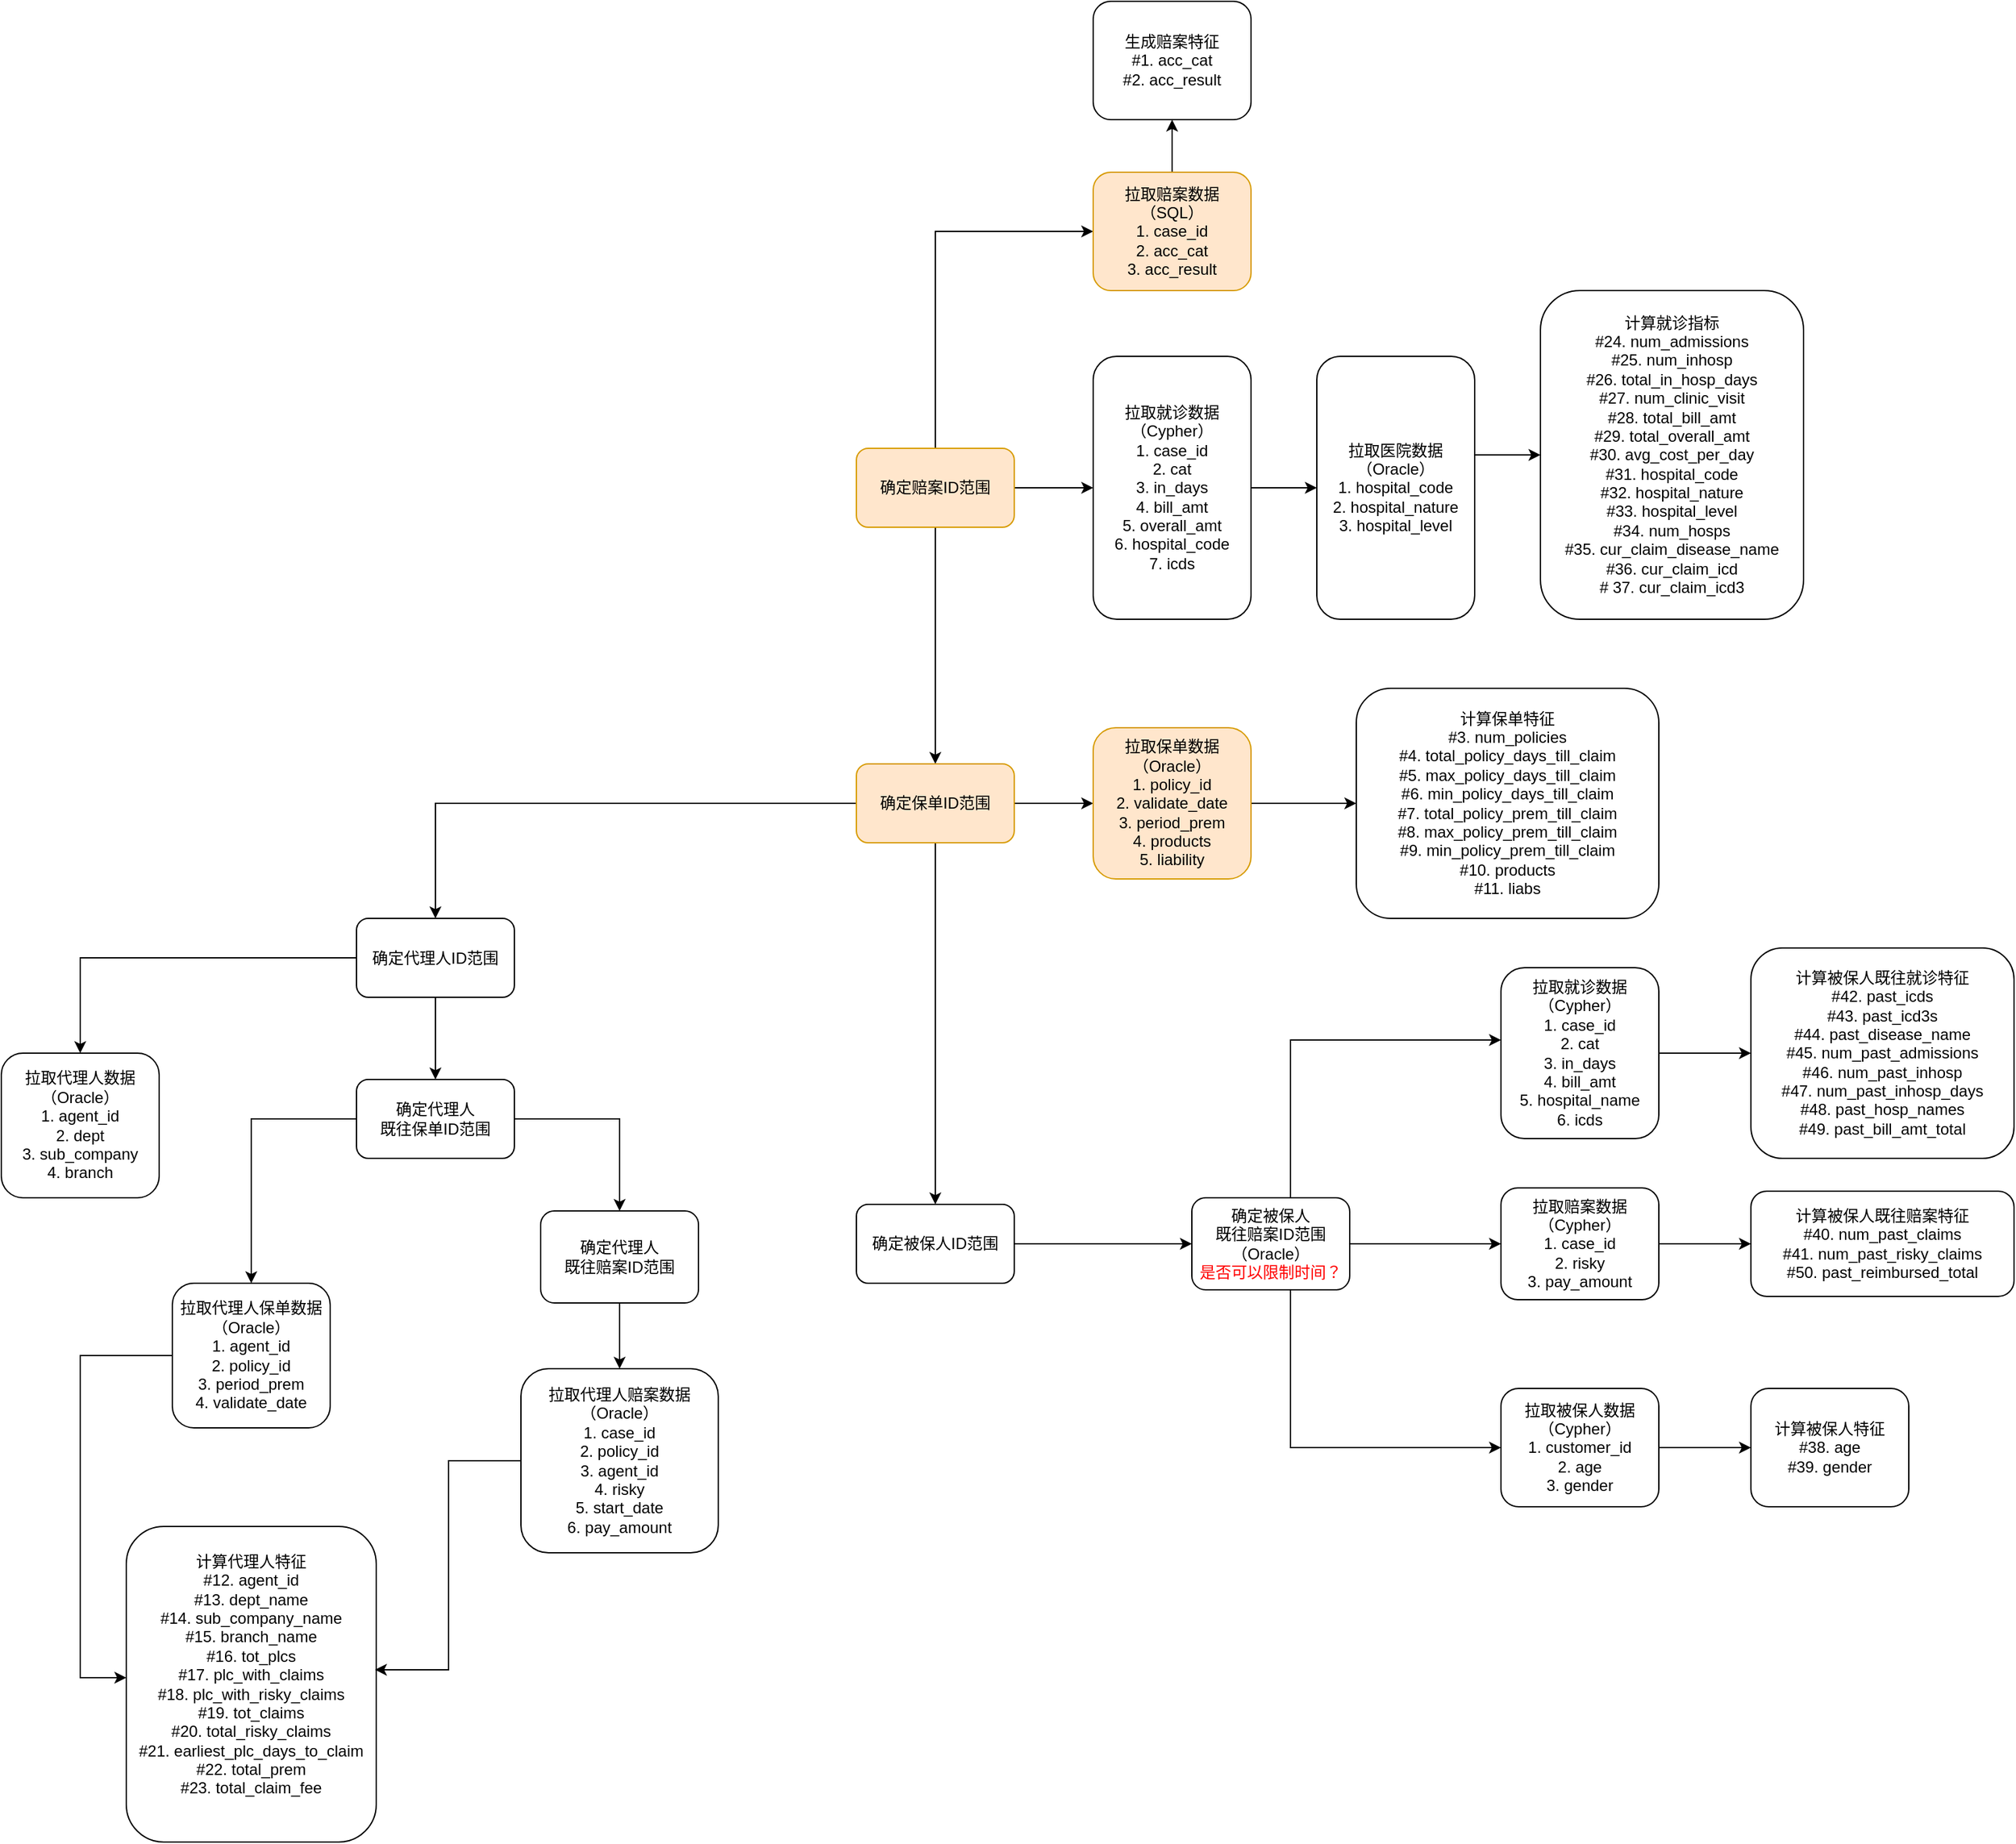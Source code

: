 <mxfile version="22.1.4" type="github">
  <diagram name="Page-1" id="rm4v-YoGuUnyeOTgBEOt">
    <mxGraphModel dx="2924" dy="2250" grid="1" gridSize="10" guides="1" tooltips="1" connect="1" arrows="1" fold="1" page="1" pageScale="1" pageWidth="850" pageHeight="1100" math="0" shadow="0">
      <root>
        <mxCell id="0" />
        <mxCell id="1" parent="0" />
        <mxCell id="TaLjiCh3qOxt_VTophUh-52" style="edgeStyle=orthogonalEdgeStyle;rounded=0;orthogonalLoop=1;jettySize=auto;html=1;entryX=0.5;entryY=0;entryDx=0;entryDy=0;" edge="1" parent="1" source="TaLjiCh3qOxt_VTophUh-44" target="TaLjiCh3qOxt_VTophUh-49">
          <mxGeometry relative="1" as="geometry" />
        </mxCell>
        <mxCell id="TaLjiCh3qOxt_VTophUh-74" style="edgeStyle=orthogonalEdgeStyle;rounded=0;orthogonalLoop=1;jettySize=auto;html=1;entryX=0;entryY=0.5;entryDx=0;entryDy=0;" edge="1" parent="1" source="TaLjiCh3qOxt_VTophUh-44" target="TaLjiCh3qOxt_VTophUh-71">
          <mxGeometry relative="1" as="geometry" />
        </mxCell>
        <mxCell id="TaLjiCh3qOxt_VTophUh-77" style="edgeStyle=orthogonalEdgeStyle;rounded=0;orthogonalLoop=1;jettySize=auto;html=1;entryX=0;entryY=0.5;entryDx=0;entryDy=0;" edge="1" parent="1" source="TaLjiCh3qOxt_VTophUh-44" target="TaLjiCh3qOxt_VTophUh-55">
          <mxGeometry relative="1" as="geometry">
            <Array as="points">
              <mxPoint x="170" y="-95" />
            </Array>
          </mxGeometry>
        </mxCell>
        <mxCell id="TaLjiCh3qOxt_VTophUh-44" value="确定赔案ID范围" style="rounded=1;whiteSpace=wrap;html=1;fillColor=#ffe6cc;strokeColor=#d79b00;" vertex="1" parent="1">
          <mxGeometry x="110" y="70" width="120" height="60" as="geometry" />
        </mxCell>
        <mxCell id="TaLjiCh3qOxt_VTophUh-53" style="edgeStyle=orthogonalEdgeStyle;rounded=0;orthogonalLoop=1;jettySize=auto;html=1;" edge="1" parent="1" source="TaLjiCh3qOxt_VTophUh-49" target="TaLjiCh3qOxt_VTophUh-50">
          <mxGeometry relative="1" as="geometry" />
        </mxCell>
        <mxCell id="TaLjiCh3qOxt_VTophUh-58" style="edgeStyle=orthogonalEdgeStyle;rounded=0;orthogonalLoop=1;jettySize=auto;html=1;" edge="1" parent="1" source="TaLjiCh3qOxt_VTophUh-49" target="TaLjiCh3qOxt_VTophUh-57">
          <mxGeometry relative="1" as="geometry" />
        </mxCell>
        <mxCell id="TaLjiCh3qOxt_VTophUh-83" style="edgeStyle=orthogonalEdgeStyle;rounded=0;orthogonalLoop=1;jettySize=auto;html=1;" edge="1" parent="1" source="TaLjiCh3qOxt_VTophUh-49" target="TaLjiCh3qOxt_VTophUh-51">
          <mxGeometry relative="1" as="geometry" />
        </mxCell>
        <mxCell id="TaLjiCh3qOxt_VTophUh-49" value="确定保单ID范围" style="rounded=1;whiteSpace=wrap;html=1;fillColor=#ffe6cc;strokeColor=#d79b00;" vertex="1" parent="1">
          <mxGeometry x="110" y="310" width="120" height="60" as="geometry" />
        </mxCell>
        <mxCell id="TaLjiCh3qOxt_VTophUh-105" style="edgeStyle=orthogonalEdgeStyle;rounded=0;orthogonalLoop=1;jettySize=auto;html=1;" edge="1" parent="1" source="TaLjiCh3qOxt_VTophUh-50" target="TaLjiCh3qOxt_VTophUh-104">
          <mxGeometry relative="1" as="geometry" />
        </mxCell>
        <mxCell id="TaLjiCh3qOxt_VTophUh-109" style="edgeStyle=orthogonalEdgeStyle;rounded=0;orthogonalLoop=1;jettySize=auto;html=1;entryX=0.5;entryY=0;entryDx=0;entryDy=0;" edge="1" parent="1" source="TaLjiCh3qOxt_VTophUh-50" target="TaLjiCh3qOxt_VTophUh-108">
          <mxGeometry relative="1" as="geometry" />
        </mxCell>
        <mxCell id="TaLjiCh3qOxt_VTophUh-50" value="确定代理人ID范围" style="rounded=1;whiteSpace=wrap;html=1;" vertex="1" parent="1">
          <mxGeometry x="-270" y="427.5" width="120" height="60" as="geometry" />
        </mxCell>
        <mxCell id="TaLjiCh3qOxt_VTophUh-86" style="edgeStyle=orthogonalEdgeStyle;rounded=0;orthogonalLoop=1;jettySize=auto;html=1;" edge="1" parent="1" source="TaLjiCh3qOxt_VTophUh-51" target="TaLjiCh3qOxt_VTophUh-85">
          <mxGeometry relative="1" as="geometry" />
        </mxCell>
        <mxCell id="TaLjiCh3qOxt_VTophUh-51" value="确定被保人ID范围" style="rounded=1;whiteSpace=wrap;html=1;" vertex="1" parent="1">
          <mxGeometry x="110" y="645" width="120" height="60" as="geometry" />
        </mxCell>
        <mxCell id="TaLjiCh3qOxt_VTophUh-76" style="edgeStyle=orthogonalEdgeStyle;rounded=0;orthogonalLoop=1;jettySize=auto;html=1;" edge="1" parent="1" source="TaLjiCh3qOxt_VTophUh-55" target="TaLjiCh3qOxt_VTophUh-75">
          <mxGeometry relative="1" as="geometry" />
        </mxCell>
        <mxCell id="TaLjiCh3qOxt_VTophUh-55" value="拉取赔案数据（SQL）&lt;br&gt;1. case_id&lt;br&gt;2. acc_cat&lt;br&gt;3. acc_result" style="whiteSpace=wrap;html=1;rounded=1;fillColor=#ffe6cc;strokeColor=#d79b00;" vertex="1" parent="1">
          <mxGeometry x="290" y="-140" width="120" height="90" as="geometry" />
        </mxCell>
        <mxCell id="TaLjiCh3qOxt_VTophUh-64" value="" style="edgeStyle=orthogonalEdgeStyle;rounded=0;orthogonalLoop=1;jettySize=auto;html=1;" edge="1" parent="1" source="TaLjiCh3qOxt_VTophUh-57" target="TaLjiCh3qOxt_VTophUh-63">
          <mxGeometry relative="1" as="geometry" />
        </mxCell>
        <mxCell id="TaLjiCh3qOxt_VTophUh-57" value="拉取保单数据&lt;br&gt;（Oracle）&lt;br&gt;1. policy_id&lt;br&gt;2. validate_date&lt;br&gt;3. period_prem&lt;br&gt;4. products&lt;br&gt;5. liability" style="whiteSpace=wrap;html=1;rounded=1;fillColor=#ffe6cc;strokeColor=#d79b00;" vertex="1" parent="1">
          <mxGeometry x="290" y="282.5" width="120" height="115" as="geometry" />
        </mxCell>
        <mxCell id="TaLjiCh3qOxt_VTophUh-63" value="计算保单特征&lt;br&gt;#3.&amp;nbsp;num_policies&lt;br&gt;&lt;span class=&quot;lark-record-clipboard&quot; data-lark-record-format=&quot;docx/text&quot; data-lark-record-data=&quot;{&amp;quot;rootId&amp;quot;:&amp;quot;JuH0dbXKDorcfQx0ftecNapXn7f&amp;quot;,&amp;quot;text&amp;quot;:{&amp;quot;initialAttributedTexts&amp;quot;:{&amp;quot;text&amp;quot;:{&amp;quot;0&amp;quot;:&amp;quot;num_policies&amp;quot;},&amp;quot;attribs&amp;quot;:{&amp;quot;0&amp;quot;:&amp;quot;*0+c&amp;quot;}},&amp;quot;apool&amp;quot;:{&amp;quot;numToAttrib&amp;quot;:{&amp;quot;0&amp;quot;:[&amp;quot;author&amp;quot;,&amp;quot;7229941313783775233&amp;quot;]},&amp;quot;nextNum&amp;quot;:1}},&amp;quot;type&amp;quot;:&amp;quot;text&amp;quot;,&amp;quot;referenceRecordMap&amp;quot;:{},&amp;quot;extra&amp;quot;:{&amp;quot;mention_page_title&amp;quot;:{},&amp;quot;external_mention_url&amp;quot;:{}},&amp;quot;isKeepQuoteContainer&amp;quot;:false,&amp;quot;isFromCode&amp;quot;:false,&amp;quot;selection&amp;quot;:[{&amp;quot;id&amp;quot;:294,&amp;quot;type&amp;quot;:&amp;quot;text&amp;quot;,&amp;quot;selection&amp;quot;:{&amp;quot;start&amp;quot;:0,&amp;quot;end&amp;quot;:12},&amp;quot;recordId&amp;quot;:&amp;quot;EMTtd7FsLo3EsnxnFz1cBPLFnIh&amp;quot;}],&amp;quot;payloadMap&amp;quot;:{},&amp;quot;isCut&amp;quot;:false}&quot;&gt;#4.&amp;nbsp;total_policy_days_till_claim&lt;br&gt;&lt;/span&gt;&lt;span class=&quot;lark-record-clipboard&quot; data-lark-record-format=&quot;docx/text&quot; data-lark-record-data=&quot;{&amp;quot;rootId&amp;quot;:&amp;quot;JuH0dbXKDorcfQx0ftecNapXn7f&amp;quot;,&amp;quot;text&amp;quot;:{&amp;quot;initialAttributedTexts&amp;quot;:{&amp;quot;text&amp;quot;:{&amp;quot;0&amp;quot;:&amp;quot;total_policy_days_till_claim&amp;quot;},&amp;quot;attribs&amp;quot;:{&amp;quot;0&amp;quot;:&amp;quot;*0+s&amp;quot;}},&amp;quot;apool&amp;quot;:{&amp;quot;numToAttrib&amp;quot;:{&amp;quot;0&amp;quot;:[&amp;quot;author&amp;quot;,&amp;quot;7229941313783775233&amp;quot;]},&amp;quot;nextNum&amp;quot;:1}},&amp;quot;type&amp;quot;:&amp;quot;text&amp;quot;,&amp;quot;referenceRecordMap&amp;quot;:{},&amp;quot;extra&amp;quot;:{&amp;quot;mention_page_title&amp;quot;:{},&amp;quot;external_mention_url&amp;quot;:{}},&amp;quot;isKeepQuoteContainer&amp;quot;:false,&amp;quot;isFromCode&amp;quot;:false,&amp;quot;selection&amp;quot;:[{&amp;quot;id&amp;quot;:319,&amp;quot;type&amp;quot;:&amp;quot;text&amp;quot;,&amp;quot;selection&amp;quot;:{&amp;quot;start&amp;quot;:0,&amp;quot;end&amp;quot;:28},&amp;quot;recordId&amp;quot;:&amp;quot;EgVEd3fJyoxy3KxAksqcvWGKnqe&amp;quot;}],&amp;quot;payloadMap&amp;quot;:{},&amp;quot;isCut&amp;quot;:false}&quot;&gt;#5.&amp;nbsp;max_policy_days_till_claim&lt;br&gt;&lt;/span&gt;&lt;span class=&quot;lark-record-clipboard&quot; data-lark-record-format=&quot;docx/text&quot; data-lark-record-data=&quot;{&amp;quot;rootId&amp;quot;:&amp;quot;JuH0dbXKDorcfQx0ftecNapXn7f&amp;quot;,&amp;quot;text&amp;quot;:{&amp;quot;initialAttributedTexts&amp;quot;:{&amp;quot;text&amp;quot;:{&amp;quot;0&amp;quot;:&amp;quot;max_policy_days_till_claim&amp;quot;},&amp;quot;attribs&amp;quot;:{&amp;quot;0&amp;quot;:&amp;quot;*0+q&amp;quot;}},&amp;quot;apool&amp;quot;:{&amp;quot;numToAttrib&amp;quot;:{&amp;quot;0&amp;quot;:[&amp;quot;author&amp;quot;,&amp;quot;7229941313783775233&amp;quot;]},&amp;quot;nextNum&amp;quot;:1}},&amp;quot;type&amp;quot;:&amp;quot;text&amp;quot;,&amp;quot;referenceRecordMap&amp;quot;:{},&amp;quot;extra&amp;quot;:{&amp;quot;mention_page_title&amp;quot;:{},&amp;quot;external_mention_url&amp;quot;:{}},&amp;quot;isKeepQuoteContainer&amp;quot;:false,&amp;quot;isFromCode&amp;quot;:false,&amp;quot;selection&amp;quot;:[{&amp;quot;id&amp;quot;:406,&amp;quot;type&amp;quot;:&amp;quot;text&amp;quot;,&amp;quot;selection&amp;quot;:{&amp;quot;start&amp;quot;:0,&amp;quot;end&amp;quot;:26},&amp;quot;recordId&amp;quot;:&amp;quot;IajNd2GAhoo4vGxZJmoctbpvnNc&amp;quot;}],&amp;quot;payloadMap&amp;quot;:{},&amp;quot;isCut&amp;quot;:false}&quot;&gt;#6.&amp;nbsp;min_policy_days_till_claim&lt;br&gt;#7.&amp;nbsp;total_policy_prem_till_claim&lt;br&gt;&lt;/span&gt;#8.&amp;nbsp;max_policy_prem_till_claim&lt;br&gt;&lt;span class=&quot;lark-record-clipboard&quot; data-lark-record-format=&quot;docx/text&quot; data-lark-record-data=&quot;{&amp;quot;rootId&amp;quot;:&amp;quot;JuH0dbXKDorcfQx0ftecNapXn7f&amp;quot;,&amp;quot;text&amp;quot;:{&amp;quot;initialAttributedTexts&amp;quot;:{&amp;quot;text&amp;quot;:{&amp;quot;0&amp;quot;:&amp;quot;max_policy_prem_till_claim&amp;quot;},&amp;quot;attribs&amp;quot;:{&amp;quot;0&amp;quot;:&amp;quot;*0+q&amp;quot;}},&amp;quot;apool&amp;quot;:{&amp;quot;numToAttrib&amp;quot;:{&amp;quot;0&amp;quot;:[&amp;quot;author&amp;quot;,&amp;quot;7229941313783775233&amp;quot;]},&amp;quot;nextNum&amp;quot;:1}},&amp;quot;type&amp;quot;:&amp;quot;text&amp;quot;,&amp;quot;referenceRecordMap&amp;quot;:{},&amp;quot;extra&amp;quot;:{&amp;quot;mention_page_title&amp;quot;:{},&amp;quot;external_mention_url&amp;quot;:{}},&amp;quot;isKeepQuoteContainer&amp;quot;:false,&amp;quot;isFromCode&amp;quot;:false,&amp;quot;selection&amp;quot;:[{&amp;quot;id&amp;quot;:442,&amp;quot;type&amp;quot;:&amp;quot;text&amp;quot;,&amp;quot;selection&amp;quot;:{&amp;quot;start&amp;quot;:0,&amp;quot;end&amp;quot;:26},&amp;quot;recordId&amp;quot;:&amp;quot;Dwq8d8mCioSbF7xQGVPcE1iFnKb&amp;quot;}],&amp;quot;payloadMap&amp;quot;:{},&amp;quot;isCut&amp;quot;:false}&quot;&gt;#9.&amp;nbsp;min_policy_prem_till_claim&lt;br&gt;&lt;/span&gt;&lt;span class=&quot;lark-record-clipboard&quot; data-lark-record-format=&quot;docx/text&quot; data-lark-record-data=&quot;{&amp;quot;rootId&amp;quot;:&amp;quot;JuH0dbXKDorcfQx0ftecNapXn7f&amp;quot;,&amp;quot;text&amp;quot;:{&amp;quot;initialAttributedTexts&amp;quot;:{&amp;quot;text&amp;quot;:{&amp;quot;0&amp;quot;:&amp;quot;min_policy_prem_till_claim&amp;quot;},&amp;quot;attribs&amp;quot;:{&amp;quot;0&amp;quot;:&amp;quot;*0+q&amp;quot;}},&amp;quot;apool&amp;quot;:{&amp;quot;numToAttrib&amp;quot;:{&amp;quot;0&amp;quot;:[&amp;quot;author&amp;quot;,&amp;quot;7229941313783775233&amp;quot;]},&amp;quot;nextNum&amp;quot;:1}},&amp;quot;type&amp;quot;:&amp;quot;text&amp;quot;,&amp;quot;referenceRecordMap&amp;quot;:{},&amp;quot;extra&amp;quot;:{&amp;quot;mention_page_title&amp;quot;:{},&amp;quot;external_mention_url&amp;quot;:{}},&amp;quot;isKeepQuoteContainer&amp;quot;:false,&amp;quot;isFromCode&amp;quot;:false,&amp;quot;selection&amp;quot;:[{&amp;quot;id&amp;quot;:447,&amp;quot;type&amp;quot;:&amp;quot;text&amp;quot;,&amp;quot;selection&amp;quot;:{&amp;quot;start&amp;quot;:0,&amp;quot;end&amp;quot;:26},&amp;quot;recordId&amp;quot;:&amp;quot;ELA2dQexkoaqtmxBiNncL6hznVb&amp;quot;}],&amp;quot;payloadMap&amp;quot;:{},&amp;quot;isCut&amp;quot;:false}&quot;&gt;#10.&amp;nbsp;products&lt;br&gt;&lt;/span&gt;&lt;span class=&quot;lark-record-clipboard&quot; data-lark-record-format=&quot;docx/text&quot; data-lark-record-data=&quot;{&amp;quot;rootId&amp;quot;:&amp;quot;JuH0dbXKDorcfQx0ftecNapXn7f&amp;quot;,&amp;quot;text&amp;quot;:{&amp;quot;initialAttributedTexts&amp;quot;:{&amp;quot;text&amp;quot;:{&amp;quot;0&amp;quot;:&amp;quot;products&amp;quot;},&amp;quot;attribs&amp;quot;:{&amp;quot;0&amp;quot;:&amp;quot;*0+8&amp;quot;}},&amp;quot;apool&amp;quot;:{&amp;quot;numToAttrib&amp;quot;:{&amp;quot;0&amp;quot;:[&amp;quot;author&amp;quot;,&amp;quot;7229941313783775233&amp;quot;]},&amp;quot;nextNum&amp;quot;:1}},&amp;quot;type&amp;quot;:&amp;quot;text&amp;quot;,&amp;quot;referenceRecordMap&amp;quot;:{},&amp;quot;extra&amp;quot;:{&amp;quot;mention_page_title&amp;quot;:{},&amp;quot;external_mention_url&amp;quot;:{}},&amp;quot;isKeepQuoteContainer&amp;quot;:false,&amp;quot;isFromCode&amp;quot;:false,&amp;quot;selection&amp;quot;:[{&amp;quot;id&amp;quot;:508,&amp;quot;type&amp;quot;:&amp;quot;text&amp;quot;,&amp;quot;selection&amp;quot;:{&amp;quot;start&amp;quot;:0,&amp;quot;end&amp;quot;:8},&amp;quot;recordId&amp;quot;:&amp;quot;PbeDd3Bp1oEQmLxcWBpc8lWJnSg&amp;quot;}],&amp;quot;payloadMap&amp;quot;:{},&amp;quot;isCut&amp;quot;:false}&quot;&gt;#11.&amp;nbsp;liabs&lt;/span&gt;&lt;span class=&quot;lark-record-clipboard&quot; data-lark-record-format=&quot;docx/text&quot; data-lark-record-data=&quot;{&amp;quot;rootId&amp;quot;:&amp;quot;JuH0dbXKDorcfQx0ftecNapXn7f&amp;quot;,&amp;quot;text&amp;quot;:{&amp;quot;initialAttributedTexts&amp;quot;:{&amp;quot;text&amp;quot;:{&amp;quot;0&amp;quot;:&amp;quot;liabs&amp;quot;},&amp;quot;attribs&amp;quot;:{&amp;quot;0&amp;quot;:&amp;quot;*0+5&amp;quot;}},&amp;quot;apool&amp;quot;:{&amp;quot;numToAttrib&amp;quot;:{&amp;quot;0&amp;quot;:[&amp;quot;author&amp;quot;,&amp;quot;7229941313783775233&amp;quot;]},&amp;quot;nextNum&amp;quot;:1}},&amp;quot;type&amp;quot;:&amp;quot;text&amp;quot;,&amp;quot;referenceRecordMap&amp;quot;:{},&amp;quot;extra&amp;quot;:{&amp;quot;mention_page_title&amp;quot;:{},&amp;quot;external_mention_url&amp;quot;:{}},&amp;quot;isKeepQuoteContainer&amp;quot;:false,&amp;quot;isFromCode&amp;quot;:false,&amp;quot;selection&amp;quot;:[{&amp;quot;id&amp;quot;:789,&amp;quot;type&amp;quot;:&amp;quot;text&amp;quot;,&amp;quot;selection&amp;quot;:{&amp;quot;start&amp;quot;:0,&amp;quot;end&amp;quot;:5},&amp;quot;recordId&amp;quot;:&amp;quot;YJ95d71r0oNhi6xiTtjcpY9inQh&amp;quot;}],&amp;quot;payloadMap&amp;quot;:{},&amp;quot;isCut&amp;quot;:false}&quot;&gt;&lt;/span&gt;" style="whiteSpace=wrap;html=1;rounded=1;" vertex="1" parent="1">
          <mxGeometry x="490" y="252.5" width="230" height="175" as="geometry" />
        </mxCell>
        <mxCell id="TaLjiCh3qOxt_VTophUh-80" style="edgeStyle=orthogonalEdgeStyle;rounded=0;orthogonalLoop=1;jettySize=auto;html=1;entryX=0;entryY=0.5;entryDx=0;entryDy=0;" edge="1" parent="1" source="TaLjiCh3qOxt_VTophUh-71" target="TaLjiCh3qOxt_VTophUh-79">
          <mxGeometry relative="1" as="geometry" />
        </mxCell>
        <mxCell id="TaLjiCh3qOxt_VTophUh-71" value="拉取就诊数据&lt;br&gt;（Cypher）&lt;br&gt;1. case_id&lt;br&gt;2. cat&lt;br&gt;3. in_days&lt;br&gt;4. bill_amt&lt;br&gt;5. overall_amt&lt;br&gt;6. hospital_code&lt;br&gt;7. icds" style="whiteSpace=wrap;html=1;rounded=1;" vertex="1" parent="1">
          <mxGeometry x="290" width="120" height="200" as="geometry" />
        </mxCell>
        <mxCell id="TaLjiCh3qOxt_VTophUh-75" value="生成赔案特征&lt;br&gt;#1. acc_cat&lt;br&gt;#2. acc_result" style="whiteSpace=wrap;html=1;rounded=1;" vertex="1" parent="1">
          <mxGeometry x="290" y="-270" width="120" height="90" as="geometry" />
        </mxCell>
        <mxCell id="TaLjiCh3qOxt_VTophUh-78" value="计算就诊指标&lt;br&gt;#24. num_admissions&lt;br&gt;#25.&amp;nbsp;num_inhosp&lt;br&gt;#26.&amp;nbsp;total_in_hosp_days&lt;br&gt;&lt;span class=&quot;lark-record-clipboard&quot; data-lark-record-format=&quot;docx/text&quot; data-lark-record-data=&quot;{&amp;quot;rootId&amp;quot;:&amp;quot;JuH0dbXKDorcfQx0ftecNapXn7f&amp;quot;,&amp;quot;text&amp;quot;:{&amp;quot;initialAttributedTexts&amp;quot;:{&amp;quot;text&amp;quot;:{&amp;quot;0&amp;quot;:&amp;quot;total_in_hosp_days&amp;quot;},&amp;quot;attribs&amp;quot;:{&amp;quot;0&amp;quot;:&amp;quot;*0+i&amp;quot;}},&amp;quot;apool&amp;quot;:{&amp;quot;numToAttrib&amp;quot;:{&amp;quot;0&amp;quot;:[&amp;quot;author&amp;quot;,&amp;quot;7229941313783775233&amp;quot;]},&amp;quot;nextNum&amp;quot;:1}},&amp;quot;type&amp;quot;:&amp;quot;text&amp;quot;,&amp;quot;referenceRecordMap&amp;quot;:{},&amp;quot;extra&amp;quot;:{&amp;quot;mention_page_title&amp;quot;:{},&amp;quot;external_mention_url&amp;quot;:{}},&amp;quot;isKeepQuoteContainer&amp;quot;:false,&amp;quot;isFromCode&amp;quot;:false,&amp;quot;selection&amp;quot;:[{&amp;quot;id&amp;quot;:1042,&amp;quot;type&amp;quot;:&amp;quot;text&amp;quot;,&amp;quot;selection&amp;quot;:{&amp;quot;start&amp;quot;:0,&amp;quot;end&amp;quot;:18},&amp;quot;recordId&amp;quot;:&amp;quot;NjemdxBx4odlRmxPZQtc3OZ7nkI&amp;quot;}],&amp;quot;payloadMap&amp;quot;:{},&amp;quot;isCut&amp;quot;:false}&quot;&gt;&lt;/span&gt;#27.&amp;nbsp;num_clinic_visit&lt;br&gt;&lt;span class=&quot;lark-record-clipboard&quot; data-lark-record-format=&quot;docx/text&quot; data-lark-record-data=&quot;{&amp;quot;rootId&amp;quot;:&amp;quot;JuH0dbXKDorcfQx0ftecNapXn7f&amp;quot;,&amp;quot;text&amp;quot;:{&amp;quot;initialAttributedTexts&amp;quot;:{&amp;quot;text&amp;quot;:{&amp;quot;0&amp;quot;:&amp;quot;num_clinic_visit&amp;quot;},&amp;quot;attribs&amp;quot;:{&amp;quot;0&amp;quot;:&amp;quot;*0+g&amp;quot;}},&amp;quot;apool&amp;quot;:{&amp;quot;numToAttrib&amp;quot;:{&amp;quot;0&amp;quot;:[&amp;quot;author&amp;quot;,&amp;quot;7229941313783775233&amp;quot;]},&amp;quot;nextNum&amp;quot;:1}},&amp;quot;type&amp;quot;:&amp;quot;text&amp;quot;,&amp;quot;referenceRecordMap&amp;quot;:{},&amp;quot;extra&amp;quot;:{&amp;quot;mention_page_title&amp;quot;:{},&amp;quot;external_mention_url&amp;quot;:{}},&amp;quot;isKeepQuoteContainer&amp;quot;:false,&amp;quot;isFromCode&amp;quot;:false,&amp;quot;selection&amp;quot;:[{&amp;quot;id&amp;quot;:1025,&amp;quot;type&amp;quot;:&amp;quot;text&amp;quot;,&amp;quot;selection&amp;quot;:{&amp;quot;start&amp;quot;:0,&amp;quot;end&amp;quot;:16},&amp;quot;recordId&amp;quot;:&amp;quot;GyXYdImeZo9HLtxAgxRcDdfhnJR&amp;quot;}],&amp;quot;payloadMap&amp;quot;:{},&amp;quot;isCut&amp;quot;:false}&quot;&gt;#28.&amp;nbsp;total_bill_amt&lt;br&gt;&lt;/span&gt;&lt;span class=&quot;lark-record-clipboard&quot; data-lark-record-format=&quot;docx/text&quot; data-lark-record-data=&quot;{&amp;quot;rootId&amp;quot;:&amp;quot;JuH0dbXKDorcfQx0ftecNapXn7f&amp;quot;,&amp;quot;text&amp;quot;:{&amp;quot;initialAttributedTexts&amp;quot;:{&amp;quot;text&amp;quot;:{&amp;quot;0&amp;quot;:&amp;quot;total_bill_amt&amp;quot;},&amp;quot;attribs&amp;quot;:{&amp;quot;0&amp;quot;:&amp;quot;*0+e&amp;quot;}},&amp;quot;apool&amp;quot;:{&amp;quot;numToAttrib&amp;quot;:{&amp;quot;0&amp;quot;:[&amp;quot;author&amp;quot;,&amp;quot;7229941313783775233&amp;quot;]},&amp;quot;nextNum&amp;quot;:1}},&amp;quot;type&amp;quot;:&amp;quot;text&amp;quot;,&amp;quot;referenceRecordMap&amp;quot;:{},&amp;quot;extra&amp;quot;:{&amp;quot;mention_page_title&amp;quot;:{},&amp;quot;external_mention_url&amp;quot;:{}},&amp;quot;isKeepQuoteContainer&amp;quot;:false,&amp;quot;isFromCode&amp;quot;:false,&amp;quot;selection&amp;quot;:[{&amp;quot;id&amp;quot;:938,&amp;quot;type&amp;quot;:&amp;quot;text&amp;quot;,&amp;quot;selection&amp;quot;:{&amp;quot;start&amp;quot;:0,&amp;quot;end&amp;quot;:14},&amp;quot;recordId&amp;quot;:&amp;quot;RtrmdOxbtoQRkZxrf4FcQpGgnzb&amp;quot;}],&amp;quot;payloadMap&amp;quot;:{},&amp;quot;isCut&amp;quot;:false}&quot;&gt;#29.&amp;nbsp;total_overall_amt&lt;br&gt;&lt;/span&gt;&lt;span class=&quot;lark-record-clipboard&quot; data-lark-record-format=&quot;docx/text&quot; data-lark-record-data=&quot;{&amp;quot;rootId&amp;quot;:&amp;quot;JuH0dbXKDorcfQx0ftecNapXn7f&amp;quot;,&amp;quot;text&amp;quot;:{&amp;quot;initialAttributedTexts&amp;quot;:{&amp;quot;text&amp;quot;:{&amp;quot;0&amp;quot;:&amp;quot;total_overall_amt&amp;quot;},&amp;quot;attribs&amp;quot;:{&amp;quot;0&amp;quot;:&amp;quot;*0+h&amp;quot;}},&amp;quot;apool&amp;quot;:{&amp;quot;numToAttrib&amp;quot;:{&amp;quot;0&amp;quot;:[&amp;quot;author&amp;quot;,&amp;quot;7229941313783775233&amp;quot;]},&amp;quot;nextNum&amp;quot;:1}},&amp;quot;type&amp;quot;:&amp;quot;text&amp;quot;,&amp;quot;referenceRecordMap&amp;quot;:{},&amp;quot;extra&amp;quot;:{&amp;quot;mention_page_title&amp;quot;:{},&amp;quot;external_mention_url&amp;quot;:{}},&amp;quot;isKeepQuoteContainer&amp;quot;:false,&amp;quot;isFromCode&amp;quot;:false,&amp;quot;selection&amp;quot;:[{&amp;quot;id&amp;quot;:943,&amp;quot;type&amp;quot;:&amp;quot;text&amp;quot;,&amp;quot;selection&amp;quot;:{&amp;quot;start&amp;quot;:0,&amp;quot;end&amp;quot;:17},&amp;quot;recordId&amp;quot;:&amp;quot;R6Gud4OJZoFb93xR7VxcJ8cEnRc&amp;quot;}],&amp;quot;payloadMap&amp;quot;:{},&amp;quot;isCut&amp;quot;:false}&quot;&gt;#30.&amp;nbsp;avg_cost_per_day&lt;br&gt;#31.&amp;nbsp;hospital_code&lt;br&gt;&lt;span class=&quot;lark-record-clipboard&quot; data-lark-record-format=&quot;docx/text&quot; data-lark-record-data=&quot;{&amp;quot;rootId&amp;quot;:&amp;quot;JuH0dbXKDorcfQx0ftecNapXn7f&amp;quot;,&amp;quot;text&amp;quot;:{&amp;quot;initialAttributedTexts&amp;quot;:{&amp;quot;text&amp;quot;:{&amp;quot;0&amp;quot;:&amp;quot;hospital_code&amp;quot;},&amp;quot;attribs&amp;quot;:{&amp;quot;0&amp;quot;:&amp;quot;*0+d&amp;quot;}},&amp;quot;apool&amp;quot;:{&amp;quot;numToAttrib&amp;quot;:{&amp;quot;0&amp;quot;:[&amp;quot;author&amp;quot;,&amp;quot;7229941313783775233&amp;quot;]},&amp;quot;nextNum&amp;quot;:1}},&amp;quot;type&amp;quot;:&amp;quot;text&amp;quot;,&amp;quot;referenceRecordMap&amp;quot;:{},&amp;quot;extra&amp;quot;:{&amp;quot;mention_page_title&amp;quot;:{},&amp;quot;external_mention_url&amp;quot;:{}},&amp;quot;isKeepQuoteContainer&amp;quot;:false,&amp;quot;isFromCode&amp;quot;:false,&amp;quot;selection&amp;quot;:[{&amp;quot;id&amp;quot;:142,&amp;quot;type&amp;quot;:&amp;quot;text&amp;quot;,&amp;quot;selection&amp;quot;:{&amp;quot;start&amp;quot;:0,&amp;quot;end&amp;quot;:13},&amp;quot;recordId&amp;quot;:&amp;quot;XSqFdWt9Hov30WxheWycv4T5nkd&amp;quot;}],&amp;quot;payloadMap&amp;quot;:{},&amp;quot;isCut&amp;quot;:false}&quot;&gt;&lt;/span&gt;&lt;/span&gt;&lt;span class=&quot;lark-record-clipboard&quot; data-lark-record-format=&quot;docx/text&quot; data-lark-record-data=&quot;{&amp;quot;rootId&amp;quot;:&amp;quot;JuH0dbXKDorcfQx0ftecNapXn7f&amp;quot;,&amp;quot;text&amp;quot;:{&amp;quot;initialAttributedTexts&amp;quot;:{&amp;quot;text&amp;quot;:{&amp;quot;0&amp;quot;:&amp;quot;avg_cost_per_day&amp;quot;},&amp;quot;attribs&amp;quot;:{&amp;quot;0&amp;quot;:&amp;quot;*0+g&amp;quot;}},&amp;quot;apool&amp;quot;:{&amp;quot;numToAttrib&amp;quot;:{&amp;quot;0&amp;quot;:[&amp;quot;author&amp;quot;,&amp;quot;7229941313783775233&amp;quot;]},&amp;quot;nextNum&amp;quot;:1}},&amp;quot;type&amp;quot;:&amp;quot;text&amp;quot;,&amp;quot;referenceRecordMap&amp;quot;:{},&amp;quot;extra&amp;quot;:{&amp;quot;mention_page_title&amp;quot;:{},&amp;quot;external_mention_url&amp;quot;:{}},&amp;quot;isKeepQuoteContainer&amp;quot;:false,&amp;quot;isFromCode&amp;quot;:false,&amp;quot;selection&amp;quot;:[{&amp;quot;id&amp;quot;:1047,&amp;quot;type&amp;quot;:&amp;quot;text&amp;quot;,&amp;quot;selection&amp;quot;:{&amp;quot;start&amp;quot;:0,&amp;quot;end&amp;quot;:16},&amp;quot;recordId&amp;quot;:&amp;quot;FaFtdruKPoXUrsxmNTUcYr6Znod&amp;quot;}],&amp;quot;payloadMap&amp;quot;:{},&amp;quot;isCut&amp;quot;:false}&quot;&gt;#32.&amp;nbsp;hospital_nature&lt;br&gt;&lt;/span&gt;&lt;span class=&quot;lark-record-clipboard&quot; data-lark-record-format=&quot;docx/text&quot; data-lark-record-data=&quot;{&amp;quot;rootId&amp;quot;:&amp;quot;JuH0dbXKDorcfQx0ftecNapXn7f&amp;quot;,&amp;quot;text&amp;quot;:{&amp;quot;initialAttributedTexts&amp;quot;:{&amp;quot;text&amp;quot;:{&amp;quot;0&amp;quot;:&amp;quot;hospital_nature&amp;quot;},&amp;quot;attribs&amp;quot;:{&amp;quot;0&amp;quot;:&amp;quot;*0+f&amp;quot;}},&amp;quot;apool&amp;quot;:{&amp;quot;numToAttrib&amp;quot;:{&amp;quot;0&amp;quot;:[&amp;quot;author&amp;quot;,&amp;quot;7229941313783775233&amp;quot;]},&amp;quot;nextNum&amp;quot;:1}},&amp;quot;type&amp;quot;:&amp;quot;text&amp;quot;,&amp;quot;referenceRecordMap&amp;quot;:{},&amp;quot;extra&amp;quot;:{&amp;quot;mention_page_title&amp;quot;:{},&amp;quot;external_mention_url&amp;quot;:{}},&amp;quot;isKeepQuoteContainer&amp;quot;:false,&amp;quot;isFromCode&amp;quot;:false,&amp;quot;selection&amp;quot;:[{&amp;quot;id&amp;quot;:143,&amp;quot;type&amp;quot;:&amp;quot;text&amp;quot;,&amp;quot;selection&amp;quot;:{&amp;quot;start&amp;quot;:0,&amp;quot;end&amp;quot;:15},&amp;quot;recordId&amp;quot;:&amp;quot;FULgdelZloKpcLxqYB5cg8Jlnnf&amp;quot;}],&amp;quot;payloadMap&amp;quot;:{},&amp;quot;isCut&amp;quot;:false}&quot;&gt;#33.&amp;nbsp;hospital_level&lt;br&gt;&lt;/span&gt;&lt;span class=&quot;lark-record-clipboard&quot; data-lark-record-format=&quot;docx/text&quot; data-lark-record-data=&quot;{&amp;quot;rootId&amp;quot;:&amp;quot;JuH0dbXKDorcfQx0ftecNapXn7f&amp;quot;,&amp;quot;text&amp;quot;:{&amp;quot;initialAttributedTexts&amp;quot;:{&amp;quot;text&amp;quot;:{&amp;quot;0&amp;quot;:&amp;quot;hospital_level&amp;quot;},&amp;quot;attribs&amp;quot;:{&amp;quot;0&amp;quot;:&amp;quot;*0+e&amp;quot;}},&amp;quot;apool&amp;quot;:{&amp;quot;numToAttrib&amp;quot;:{&amp;quot;0&amp;quot;:[&amp;quot;author&amp;quot;,&amp;quot;7229941313783775233&amp;quot;]},&amp;quot;nextNum&amp;quot;:1}},&amp;quot;type&amp;quot;:&amp;quot;text&amp;quot;,&amp;quot;referenceRecordMap&amp;quot;:{},&amp;quot;extra&amp;quot;:{&amp;quot;mention_page_title&amp;quot;:{},&amp;quot;external_mention_url&amp;quot;:{}},&amp;quot;isKeepQuoteContainer&amp;quot;:false,&amp;quot;isFromCode&amp;quot;:false,&amp;quot;selection&amp;quot;:[{&amp;quot;id&amp;quot;:144,&amp;quot;type&amp;quot;:&amp;quot;text&amp;quot;,&amp;quot;selection&amp;quot;:{&amp;quot;start&amp;quot;:0,&amp;quot;end&amp;quot;:14},&amp;quot;recordId&amp;quot;:&amp;quot;ND1PdzbQOoMImUxv9cPcP2eLnGd&amp;quot;}],&amp;quot;payloadMap&amp;quot;:{},&amp;quot;isCut&amp;quot;:false}&quot;&gt;#34.&amp;nbsp;num_hosps&lt;br&gt;#35.&amp;nbsp;cur_claim_disease_name&lt;br&gt;&lt;span class=&quot;lark-record-clipboard&quot; data-lark-record-format=&quot;docx/text&quot; data-lark-record-data=&quot;{&amp;quot;rootId&amp;quot;:&amp;quot;JuH0dbXKDorcfQx0ftecNapXn7f&amp;quot;,&amp;quot;text&amp;quot;:{&amp;quot;initialAttributedTexts&amp;quot;:{&amp;quot;text&amp;quot;:{&amp;quot;0&amp;quot;:&amp;quot;cur_claim_disease_name&amp;quot;},&amp;quot;attribs&amp;quot;:{&amp;quot;0&amp;quot;:&amp;quot;*0+m&amp;quot;}},&amp;quot;apool&amp;quot;:{&amp;quot;numToAttrib&amp;quot;:{&amp;quot;0&amp;quot;:[&amp;quot;author&amp;quot;,&amp;quot;7229941313783775233&amp;quot;]},&amp;quot;nextNum&amp;quot;:1}},&amp;quot;type&amp;quot;:&amp;quot;text&amp;quot;,&amp;quot;referenceRecordMap&amp;quot;:{},&amp;quot;extra&amp;quot;:{&amp;quot;mention_page_title&amp;quot;:{},&amp;quot;external_mention_url&amp;quot;:{}},&amp;quot;isKeepQuoteContainer&amp;quot;:false,&amp;quot;isFromCode&amp;quot;:false,&amp;quot;selection&amp;quot;:[{&amp;quot;id&amp;quot;:167,&amp;quot;type&amp;quot;:&amp;quot;text&amp;quot;,&amp;quot;selection&amp;quot;:{&amp;quot;start&amp;quot;:0,&amp;quot;end&amp;quot;:22},&amp;quot;recordId&amp;quot;:&amp;quot;B2Rpdk47toJ9plx5VY2c0LBbnec&amp;quot;}],&amp;quot;payloadMap&amp;quot;:{},&amp;quot;isCut&amp;quot;:false}&quot;&gt;&lt;/span&gt;&lt;/span&gt;&lt;span class=&quot;lark-record-clipboard&quot; data-lark-record-format=&quot;docx/text&quot; data-lark-record-data=&quot;{&amp;quot;rootId&amp;quot;:&amp;quot;JuH0dbXKDorcfQx0ftecNapXn7f&amp;quot;,&amp;quot;text&amp;quot;:{&amp;quot;initialAttributedTexts&amp;quot;:{&amp;quot;text&amp;quot;:{&amp;quot;0&amp;quot;:&amp;quot;num_hosps&amp;quot;},&amp;quot;attribs&amp;quot;:{&amp;quot;0&amp;quot;:&amp;quot;*0+9&amp;quot;}},&amp;quot;apool&amp;quot;:{&amp;quot;numToAttrib&amp;quot;:{&amp;quot;0&amp;quot;:[&amp;quot;author&amp;quot;,&amp;quot;7229941313783775233&amp;quot;]},&amp;quot;nextNum&amp;quot;:1}},&amp;quot;type&amp;quot;:&amp;quot;text&amp;quot;,&amp;quot;referenceRecordMap&amp;quot;:{},&amp;quot;extra&amp;quot;:{&amp;quot;mention_page_title&amp;quot;:{},&amp;quot;external_mention_url&amp;quot;:{}},&amp;quot;isKeepQuoteContainer&amp;quot;:false,&amp;quot;isFromCode&amp;quot;:false,&amp;quot;selection&amp;quot;:[{&amp;quot;id&amp;quot;:203,&amp;quot;type&amp;quot;:&amp;quot;text&amp;quot;,&amp;quot;selection&amp;quot;:{&amp;quot;start&amp;quot;:0,&amp;quot;end&amp;quot;:9},&amp;quot;recordId&amp;quot;:&amp;quot;RYiFdeiaZoHlQrxSyc5caqqenyf&amp;quot;}],&amp;quot;payloadMap&amp;quot;:{},&amp;quot;isCut&amp;quot;:false}&quot;&gt;#36.&amp;nbsp;cur_claim_icd&lt;br&gt;&lt;/span&gt;&lt;span class=&quot;lark-record-clipboard&quot; data-lark-record-format=&quot;docx/text&quot; data-lark-record-data=&quot;{&amp;quot;rootId&amp;quot;:&amp;quot;JuH0dbXKDorcfQx0ftecNapXn7f&amp;quot;,&amp;quot;text&amp;quot;:{&amp;quot;initialAttributedTexts&amp;quot;:{&amp;quot;text&amp;quot;:{&amp;quot;0&amp;quot;:&amp;quot;cur_claim_icd&amp;quot;},&amp;quot;attribs&amp;quot;:{&amp;quot;0&amp;quot;:&amp;quot;*0+d&amp;quot;}},&amp;quot;apool&amp;quot;:{&amp;quot;numToAttrib&amp;quot;:{&amp;quot;0&amp;quot;:[&amp;quot;author&amp;quot;,&amp;quot;7229941313783775233&amp;quot;]},&amp;quot;nextNum&amp;quot;:1}},&amp;quot;type&amp;quot;:&amp;quot;text&amp;quot;,&amp;quot;referenceRecordMap&amp;quot;:{},&amp;quot;extra&amp;quot;:{&amp;quot;mention_page_title&amp;quot;:{},&amp;quot;external_mention_url&amp;quot;:{}},&amp;quot;isKeepQuoteContainer&amp;quot;:false,&amp;quot;isFromCode&amp;quot;:false,&amp;quot;selection&amp;quot;:[{&amp;quot;id&amp;quot;:177,&amp;quot;type&amp;quot;:&amp;quot;text&amp;quot;,&amp;quot;selection&amp;quot;:{&amp;quot;start&amp;quot;:0,&amp;quot;end&amp;quot;:13},&amp;quot;recordId&amp;quot;:&amp;quot;Mtm9dLw4joVWEOxhsfLcW6fVnue&amp;quot;}],&amp;quot;payloadMap&amp;quot;:{},&amp;quot;isCut&amp;quot;:false}&quot;&gt;# 37.&amp;nbsp;cur_claim_icd3&lt;br&gt;&lt;/span&gt;&lt;span class=&quot;lark-record-clipboard&quot; data-lark-record-format=&quot;docx/text&quot; data-lark-record-data=&quot;{&amp;quot;rootId&amp;quot;:&amp;quot;JuH0dbXKDorcfQx0ftecNapXn7f&amp;quot;,&amp;quot;text&amp;quot;:{&amp;quot;initialAttributedTexts&amp;quot;:{&amp;quot;text&amp;quot;:{&amp;quot;0&amp;quot;:&amp;quot;cur_claim_icd3&amp;quot;},&amp;quot;attribs&amp;quot;:{&amp;quot;0&amp;quot;:&amp;quot;*0+e&amp;quot;}},&amp;quot;apool&amp;quot;:{&amp;quot;numToAttrib&amp;quot;:{&amp;quot;0&amp;quot;:[&amp;quot;author&amp;quot;,&amp;quot;7229941313783775233&amp;quot;]},&amp;quot;nextNum&amp;quot;:1}},&amp;quot;type&amp;quot;:&amp;quot;text&amp;quot;,&amp;quot;referenceRecordMap&amp;quot;:{},&amp;quot;extra&amp;quot;:{&amp;quot;mention_page_title&amp;quot;:{},&amp;quot;external_mention_url&amp;quot;:{}},&amp;quot;isKeepQuoteContainer&amp;quot;:false,&amp;quot;isFromCode&amp;quot;:false,&amp;quot;selection&amp;quot;:[{&amp;quot;id&amp;quot;:187,&amp;quot;type&amp;quot;:&amp;quot;text&amp;quot;,&amp;quot;selection&amp;quot;:{&amp;quot;start&amp;quot;:0,&amp;quot;end&amp;quot;:14},&amp;quot;recordId&amp;quot;:&amp;quot;YdY4djjc6ownUsxtjaYcM14Rn7p&amp;quot;}],&amp;quot;payloadMap&amp;quot;:{},&amp;quot;isCut&amp;quot;:false}&quot;&gt;&lt;/span&gt;" style="whiteSpace=wrap;html=1;rounded=1;" vertex="1" parent="1">
          <mxGeometry x="630" y="-50" width="200" height="250" as="geometry" />
        </mxCell>
        <mxCell id="TaLjiCh3qOxt_VTophUh-81" style="edgeStyle=orthogonalEdgeStyle;rounded=0;orthogonalLoop=1;jettySize=auto;html=1;entryX=0;entryY=0.5;entryDx=0;entryDy=0;" edge="1" parent="1" source="TaLjiCh3qOxt_VTophUh-79" target="TaLjiCh3qOxt_VTophUh-78">
          <mxGeometry relative="1" as="geometry">
            <Array as="points">
              <mxPoint x="590" y="75" />
              <mxPoint x="590" y="75" />
            </Array>
          </mxGeometry>
        </mxCell>
        <mxCell id="TaLjiCh3qOxt_VTophUh-79" value="拉取医院数据&lt;br&gt;（Oracle）&lt;br&gt;1. hospital_code&lt;br&gt;2. hospital_nature&lt;br&gt;3. hospital_level" style="whiteSpace=wrap;html=1;rounded=1;" vertex="1" parent="1">
          <mxGeometry x="460" width="120" height="200" as="geometry" />
        </mxCell>
        <mxCell id="TaLjiCh3qOxt_VTophUh-89" style="edgeStyle=orthogonalEdgeStyle;rounded=0;orthogonalLoop=1;jettySize=auto;html=1;" edge="1" parent="1" source="TaLjiCh3qOxt_VTophUh-85" target="TaLjiCh3qOxt_VTophUh-88">
          <mxGeometry relative="1" as="geometry">
            <Array as="points">
              <mxPoint x="440" y="520" />
            </Array>
          </mxGeometry>
        </mxCell>
        <mxCell id="TaLjiCh3qOxt_VTophUh-94" style="edgeStyle=orthogonalEdgeStyle;rounded=0;orthogonalLoop=1;jettySize=auto;html=1;" edge="1" parent="1" source="TaLjiCh3qOxt_VTophUh-85" target="TaLjiCh3qOxt_VTophUh-90">
          <mxGeometry relative="1" as="geometry" />
        </mxCell>
        <mxCell id="TaLjiCh3qOxt_VTophUh-95" style="edgeStyle=orthogonalEdgeStyle;rounded=0;orthogonalLoop=1;jettySize=auto;html=1;entryX=0;entryY=0.5;entryDx=0;entryDy=0;" edge="1" parent="1" source="TaLjiCh3qOxt_VTophUh-85" target="TaLjiCh3qOxt_VTophUh-91">
          <mxGeometry relative="1" as="geometry">
            <Array as="points">
              <mxPoint x="440" y="830" />
            </Array>
          </mxGeometry>
        </mxCell>
        <mxCell id="TaLjiCh3qOxt_VTophUh-85" value="确定被保人&lt;br&gt;既往赔案ID范围&lt;br&gt;（Oracle）&lt;br&gt;&lt;font color=&quot;#ff0000&quot;&gt;是否可以限制时间？&lt;/font&gt;" style="rounded=1;whiteSpace=wrap;html=1;" vertex="1" parent="1">
          <mxGeometry x="365" y="640" width="120" height="70" as="geometry" />
        </mxCell>
        <mxCell id="TaLjiCh3qOxt_VTophUh-98" style="edgeStyle=orthogonalEdgeStyle;rounded=0;orthogonalLoop=1;jettySize=auto;html=1;" edge="1" parent="1" source="TaLjiCh3qOxt_VTophUh-88" target="TaLjiCh3qOxt_VTophUh-97">
          <mxGeometry relative="1" as="geometry" />
        </mxCell>
        <mxCell id="TaLjiCh3qOxt_VTophUh-88" value="拉取就诊数据&lt;br&gt;（Cypher）&lt;br&gt;1. case_id&lt;br&gt;2. cat&lt;br&gt;3. in_days&lt;br&gt;4. bill_amt&lt;br&gt;5. hospital_name&lt;br&gt;6. icds" style="whiteSpace=wrap;html=1;rounded=1;" vertex="1" parent="1">
          <mxGeometry x="600" y="465" width="120" height="130" as="geometry" />
        </mxCell>
        <mxCell id="TaLjiCh3qOxt_VTophUh-100" style="edgeStyle=orthogonalEdgeStyle;rounded=0;orthogonalLoop=1;jettySize=auto;html=1;" edge="1" parent="1" source="TaLjiCh3qOxt_VTophUh-90" target="TaLjiCh3qOxt_VTophUh-99">
          <mxGeometry relative="1" as="geometry" />
        </mxCell>
        <mxCell id="TaLjiCh3qOxt_VTophUh-90" value="拉取赔案数据&lt;br&gt;（Cypher）&lt;br&gt;1. case_id&lt;br&gt;2. risky&lt;br&gt;3. pay_amount" style="rounded=1;whiteSpace=wrap;html=1;" vertex="1" parent="1">
          <mxGeometry x="600" y="632.5" width="120" height="85" as="geometry" />
        </mxCell>
        <mxCell id="TaLjiCh3qOxt_VTophUh-102" style="edgeStyle=orthogonalEdgeStyle;rounded=0;orthogonalLoop=1;jettySize=auto;html=1;" edge="1" parent="1" source="TaLjiCh3qOxt_VTophUh-91" target="TaLjiCh3qOxt_VTophUh-101">
          <mxGeometry relative="1" as="geometry" />
        </mxCell>
        <mxCell id="TaLjiCh3qOxt_VTophUh-91" value="拉取被保人数据&lt;br&gt;（Cypher）&lt;br&gt;1. customer_id&lt;br&gt;2. age&lt;br&gt;3. gender" style="rounded=1;whiteSpace=wrap;html=1;" vertex="1" parent="1">
          <mxGeometry x="600" y="785" width="120" height="90" as="geometry" />
        </mxCell>
        <mxCell id="TaLjiCh3qOxt_VTophUh-97" value="计算被保人既往就诊特征&lt;br&gt;#42.&amp;nbsp;past_icds&lt;br&gt;#43.&amp;nbsp;past_icd3s&lt;br&gt;&lt;span class=&quot;lark-record-clipboard&quot; data-lark-record-format=&quot;docx/text&quot; data-lark-record-data=&quot;{&amp;quot;rootId&amp;quot;:&amp;quot;JuH0dbXKDorcfQx0ftecNapXn7f&amp;quot;,&amp;quot;text&amp;quot;:{&amp;quot;initialAttributedTexts&amp;quot;:{&amp;quot;text&amp;quot;:{&amp;quot;0&amp;quot;:&amp;quot;past_icd3s&amp;quot;},&amp;quot;attribs&amp;quot;:{&amp;quot;0&amp;quot;:&amp;quot;*0+a&amp;quot;}},&amp;quot;apool&amp;quot;:{&amp;quot;numToAttrib&amp;quot;:{&amp;quot;0&amp;quot;:[&amp;quot;author&amp;quot;,&amp;quot;7229941313783775233&amp;quot;]},&amp;quot;nextNum&amp;quot;:1}},&amp;quot;type&amp;quot;:&amp;quot;text&amp;quot;,&amp;quot;referenceRecordMap&amp;quot;:{},&amp;quot;extra&amp;quot;:{&amp;quot;mention_page_title&amp;quot;:{},&amp;quot;external_mention_url&amp;quot;:{}},&amp;quot;isKeepQuoteContainer&amp;quot;:false,&amp;quot;isFromCode&amp;quot;:false,&amp;quot;selection&amp;quot;:[{&amp;quot;id&amp;quot;:1392,&amp;quot;type&amp;quot;:&amp;quot;text&amp;quot;,&amp;quot;selection&amp;quot;:{&amp;quot;start&amp;quot;:0,&amp;quot;end&amp;quot;:10},&amp;quot;recordId&amp;quot;:&amp;quot;RvjVdHtmgouqKlxSdWjcR5NXnxg&amp;quot;}],&amp;quot;payloadMap&amp;quot;:{},&amp;quot;isCut&amp;quot;:false}&quot;&gt;&lt;/span&gt;&lt;span class=&quot;lark-record-clipboard&quot; data-lark-record-format=&quot;docx/text&quot; data-lark-record-data=&quot;{&amp;quot;rootId&amp;quot;:&amp;quot;JuH0dbXKDorcfQx0ftecNapXn7f&amp;quot;,&amp;quot;text&amp;quot;:{&amp;quot;initialAttributedTexts&amp;quot;:{&amp;quot;text&amp;quot;:{&amp;quot;0&amp;quot;:&amp;quot;past_icds&amp;quot;},&amp;quot;attribs&amp;quot;:{&amp;quot;0&amp;quot;:&amp;quot;*0+9&amp;quot;}},&amp;quot;apool&amp;quot;:{&amp;quot;numToAttrib&amp;quot;:{&amp;quot;0&amp;quot;:[&amp;quot;author&amp;quot;,&amp;quot;7229941313783775233&amp;quot;]},&amp;quot;nextNum&amp;quot;:1}},&amp;quot;type&amp;quot;:&amp;quot;text&amp;quot;,&amp;quot;referenceRecordMap&amp;quot;:{},&amp;quot;extra&amp;quot;:{&amp;quot;mention_page_title&amp;quot;:{},&amp;quot;external_mention_url&amp;quot;:{}},&amp;quot;isKeepQuoteContainer&amp;quot;:false,&amp;quot;isFromCode&amp;quot;:false,&amp;quot;selection&amp;quot;:[{&amp;quot;id&amp;quot;:1380,&amp;quot;type&amp;quot;:&amp;quot;text&amp;quot;,&amp;quot;selection&amp;quot;:{&amp;quot;start&amp;quot;:0,&amp;quot;end&amp;quot;:9},&amp;quot;recordId&amp;quot;:&amp;quot;JKndd94Onoa1UVxHOv9cYnPjn0b&amp;quot;}],&amp;quot;payloadMap&amp;quot;:{},&amp;quot;isCut&amp;quot;:false}&quot;&gt;#44.&amp;nbsp;past_disease_name&lt;br&gt;&lt;/span&gt;&lt;span class=&quot;lark-record-clipboard&quot; data-lark-record-format=&quot;docx/text&quot; data-lark-record-data=&quot;{&amp;quot;rootId&amp;quot;:&amp;quot;JuH0dbXKDorcfQx0ftecNapXn7f&amp;quot;,&amp;quot;text&amp;quot;:{&amp;quot;initialAttributedTexts&amp;quot;:{&amp;quot;text&amp;quot;:{&amp;quot;0&amp;quot;:&amp;quot;past_disease_name&amp;quot;},&amp;quot;attribs&amp;quot;:{&amp;quot;0&amp;quot;:&amp;quot;*0+h&amp;quot;}},&amp;quot;apool&amp;quot;:{&amp;quot;numToAttrib&amp;quot;:{&amp;quot;0&amp;quot;:[&amp;quot;author&amp;quot;,&amp;quot;7229941313783775233&amp;quot;]},&amp;quot;nextNum&amp;quot;:1}},&amp;quot;type&amp;quot;:&amp;quot;text&amp;quot;,&amp;quot;referenceRecordMap&amp;quot;:{},&amp;quot;extra&amp;quot;:{&amp;quot;mention_page_title&amp;quot;:{},&amp;quot;external_mention_url&amp;quot;:{}},&amp;quot;isKeepQuoteContainer&amp;quot;:false,&amp;quot;isFromCode&amp;quot;:false,&amp;quot;selection&amp;quot;:[{&amp;quot;id&amp;quot;:1404,&amp;quot;type&amp;quot;:&amp;quot;text&amp;quot;,&amp;quot;selection&amp;quot;:{&amp;quot;start&amp;quot;:0,&amp;quot;end&amp;quot;:17},&amp;quot;recordId&amp;quot;:&amp;quot;T4pXdRBtyoQOf4x12NNcZUTDnYe&amp;quot;}],&amp;quot;payloadMap&amp;quot;:{},&amp;quot;isCut&amp;quot;:false}&quot;&gt;#45.&amp;nbsp;num_past_admissions&lt;br&gt;&lt;/span&gt;&lt;span class=&quot;lark-record-clipboard&quot; data-lark-record-format=&quot;docx/text&quot; data-lark-record-data=&quot;{&amp;quot;rootId&amp;quot;:&amp;quot;JuH0dbXKDorcfQx0ftecNapXn7f&amp;quot;,&amp;quot;text&amp;quot;:{&amp;quot;initialAttributedTexts&amp;quot;:{&amp;quot;text&amp;quot;:{&amp;quot;0&amp;quot;:&amp;quot;num_past_admissions&amp;quot;},&amp;quot;attribs&amp;quot;:{&amp;quot;0&amp;quot;:&amp;quot;*0+j&amp;quot;}},&amp;quot;apool&amp;quot;:{&amp;quot;numToAttrib&amp;quot;:{&amp;quot;0&amp;quot;:[&amp;quot;author&amp;quot;,&amp;quot;7229941313783775233&amp;quot;]},&amp;quot;nextNum&amp;quot;:1}},&amp;quot;type&amp;quot;:&amp;quot;text&amp;quot;,&amp;quot;referenceRecordMap&amp;quot;:{},&amp;quot;extra&amp;quot;:{&amp;quot;mention_page_title&amp;quot;:{},&amp;quot;external_mention_url&amp;quot;:{}},&amp;quot;isKeepQuoteContainer&amp;quot;:false,&amp;quot;isFromCode&amp;quot;:false,&amp;quot;selection&amp;quot;:[{&amp;quot;id&amp;quot;:1416,&amp;quot;type&amp;quot;:&amp;quot;text&amp;quot;,&amp;quot;selection&amp;quot;:{&amp;quot;start&amp;quot;:0,&amp;quot;end&amp;quot;:19},&amp;quot;recordId&amp;quot;:&amp;quot;DOMWdydHoogkEqxL7A2c6ae4nYc&amp;quot;}],&amp;quot;payloadMap&amp;quot;:{},&amp;quot;isCut&amp;quot;:false}&quot;&gt;#46.&amp;nbsp;num_past_inhosp&lt;br&gt;&lt;/span&gt;&lt;span class=&quot;lark-record-clipboard&quot; data-lark-record-format=&quot;docx/text&quot; data-lark-record-data=&quot;{&amp;quot;rootId&amp;quot;:&amp;quot;JuH0dbXKDorcfQx0ftecNapXn7f&amp;quot;,&amp;quot;text&amp;quot;:{&amp;quot;initialAttributedTexts&amp;quot;:{&amp;quot;text&amp;quot;:{&amp;quot;0&amp;quot;:&amp;quot;num_past_inhosp&amp;quot;},&amp;quot;attribs&amp;quot;:{&amp;quot;0&amp;quot;:&amp;quot;*0+f&amp;quot;}},&amp;quot;apool&amp;quot;:{&amp;quot;numToAttrib&amp;quot;:{&amp;quot;0&amp;quot;:[&amp;quot;author&amp;quot;,&amp;quot;7229941313783775233&amp;quot;]},&amp;quot;nextNum&amp;quot;:1}},&amp;quot;type&amp;quot;:&amp;quot;text&amp;quot;,&amp;quot;referenceRecordMap&amp;quot;:{},&amp;quot;extra&amp;quot;:{&amp;quot;mention_page_title&amp;quot;:{},&amp;quot;external_mention_url&amp;quot;:{}},&amp;quot;isKeepQuoteContainer&amp;quot;:false,&amp;quot;isFromCode&amp;quot;:false,&amp;quot;selection&amp;quot;:[{&amp;quot;id&amp;quot;:1428,&amp;quot;type&amp;quot;:&amp;quot;text&amp;quot;,&amp;quot;selection&amp;quot;:{&amp;quot;start&amp;quot;:0,&amp;quot;end&amp;quot;:15},&amp;quot;recordId&amp;quot;:&amp;quot;CkjBdoCF4o6lpMxC0Dlc1vXjnJ0&amp;quot;}],&amp;quot;payloadMap&amp;quot;:{},&amp;quot;isCut&amp;quot;:false}&quot;&gt;#47.&amp;nbsp;num_past_inhosp_days&lt;br&gt;#48.&amp;nbsp;past_hosp_names&lt;br&gt;#49.&amp;nbsp;past_bill_amt_total&lt;br&gt;&lt;span class=&quot;lark-record-clipboard&quot; data-lark-record-format=&quot;docx/text&quot; data-lark-record-data=&quot;{&amp;quot;rootId&amp;quot;:&amp;quot;JuH0dbXKDorcfQx0ftecNapXn7f&amp;quot;,&amp;quot;text&amp;quot;:{&amp;quot;initialAttributedTexts&amp;quot;:{&amp;quot;text&amp;quot;:{&amp;quot;0&amp;quot;:&amp;quot;past_bill_amt_total&amp;quot;},&amp;quot;attribs&amp;quot;:{&amp;quot;0&amp;quot;:&amp;quot;*0+j&amp;quot;}},&amp;quot;apool&amp;quot;:{&amp;quot;numToAttrib&amp;quot;:{&amp;quot;0&amp;quot;:[&amp;quot;author&amp;quot;,&amp;quot;7229941313783775233&amp;quot;]},&amp;quot;nextNum&amp;quot;:1}},&amp;quot;type&amp;quot;:&amp;quot;text&amp;quot;,&amp;quot;referenceRecordMap&amp;quot;:{},&amp;quot;extra&amp;quot;:{&amp;quot;mention_page_title&amp;quot;:{},&amp;quot;external_mention_url&amp;quot;:{}},&amp;quot;isKeepQuoteContainer&amp;quot;:false,&amp;quot;isFromCode&amp;quot;:false,&amp;quot;selection&amp;quot;:[{&amp;quot;id&amp;quot;:1464,&amp;quot;type&amp;quot;:&amp;quot;text&amp;quot;,&amp;quot;selection&amp;quot;:{&amp;quot;start&amp;quot;:0,&amp;quot;end&amp;quot;:19},&amp;quot;recordId&amp;quot;:&amp;quot;SW73d0DrkoOK0qxx33Ocm7l4n4d&amp;quot;}],&amp;quot;payloadMap&amp;quot;:{},&amp;quot;isCut&amp;quot;:false}&quot;&gt;&lt;/span&gt;&lt;span class=&quot;lark-record-clipboard&quot; data-lark-record-format=&quot;docx/text&quot; data-lark-record-data=&quot;{&amp;quot;rootId&amp;quot;:&amp;quot;JuH0dbXKDorcfQx0ftecNapXn7f&amp;quot;,&amp;quot;text&amp;quot;:{&amp;quot;initialAttributedTexts&amp;quot;:{&amp;quot;text&amp;quot;:{&amp;quot;0&amp;quot;:&amp;quot;past_hosp_names&amp;quot;},&amp;quot;attribs&amp;quot;:{&amp;quot;0&amp;quot;:&amp;quot;*0+f&amp;quot;}},&amp;quot;apool&amp;quot;:{&amp;quot;numToAttrib&amp;quot;:{&amp;quot;0&amp;quot;:[&amp;quot;author&amp;quot;,&amp;quot;7229941313783775233&amp;quot;]},&amp;quot;nextNum&amp;quot;:1}},&amp;quot;type&amp;quot;:&amp;quot;text&amp;quot;,&amp;quot;referenceRecordMap&amp;quot;:{},&amp;quot;extra&amp;quot;:{&amp;quot;mention_page_title&amp;quot;:{},&amp;quot;external_mention_url&amp;quot;:{}},&amp;quot;isKeepQuoteContainer&amp;quot;:false,&amp;quot;isFromCode&amp;quot;:false,&amp;quot;selection&amp;quot;:[{&amp;quot;id&amp;quot;:1452,&amp;quot;type&amp;quot;:&amp;quot;text&amp;quot;,&amp;quot;selection&amp;quot;:{&amp;quot;start&amp;quot;:0,&amp;quot;end&amp;quot;:15},&amp;quot;recordId&amp;quot;:&amp;quot;DM8VdaN5FoIgJbx23aacbxcenOb&amp;quot;}],&amp;quot;payloadMap&amp;quot;:{},&amp;quot;isCut&amp;quot;:false}&quot;&gt;&lt;/span&gt;&lt;span class=&quot;lark-record-clipboard&quot; data-lark-record-format=&quot;docx/text&quot; data-lark-record-data=&quot;{&amp;quot;rootId&amp;quot;:&amp;quot;JuH0dbXKDorcfQx0ftecNapXn7f&amp;quot;,&amp;quot;text&amp;quot;:{&amp;quot;initialAttributedTexts&amp;quot;:{&amp;quot;text&amp;quot;:{&amp;quot;0&amp;quot;:&amp;quot;num_past_inhosp_days&amp;quot;},&amp;quot;attribs&amp;quot;:{&amp;quot;0&amp;quot;:&amp;quot;*0+k&amp;quot;}},&amp;quot;apool&amp;quot;:{&amp;quot;numToAttrib&amp;quot;:{&amp;quot;0&amp;quot;:[&amp;quot;author&amp;quot;,&amp;quot;7229941313783775233&amp;quot;]},&amp;quot;nextNum&amp;quot;:1}},&amp;quot;type&amp;quot;:&amp;quot;text&amp;quot;,&amp;quot;referenceRecordMap&amp;quot;:{},&amp;quot;extra&amp;quot;:{&amp;quot;mention_page_title&amp;quot;:{},&amp;quot;external_mention_url&amp;quot;:{}},&amp;quot;isKeepQuoteContainer&amp;quot;:false,&amp;quot;isFromCode&amp;quot;:false,&amp;quot;selection&amp;quot;:[{&amp;quot;id&amp;quot;:1440,&amp;quot;type&amp;quot;:&amp;quot;text&amp;quot;,&amp;quot;selection&amp;quot;:{&amp;quot;start&amp;quot;:0,&amp;quot;end&amp;quot;:20},&amp;quot;recordId&amp;quot;:&amp;quot;YSTadxhKfohwErx51xicTzFXnRb&amp;quot;}],&amp;quot;payloadMap&amp;quot;:{},&amp;quot;isCut&amp;quot;:false}&quot;&gt;&lt;/span&gt;&lt;/span&gt;" style="whiteSpace=wrap;html=1;rounded=1;" vertex="1" parent="1">
          <mxGeometry x="790" y="450" width="200" height="160" as="geometry" />
        </mxCell>
        <mxCell id="TaLjiCh3qOxt_VTophUh-99" value="计算被保人既往赔案特征&lt;br&gt;&lt;span class=&quot;lark-record-clipboard&quot; data-lark-record-format=&quot;docx/text&quot; data-lark-record-data=&quot;{&amp;quot;rootId&amp;quot;:&amp;quot;JuH0dbXKDorcfQx0ftecNapXn7f&amp;quot;,&amp;quot;text&amp;quot;:{&amp;quot;initialAttributedTexts&amp;quot;:{&amp;quot;text&amp;quot;:{&amp;quot;0&amp;quot;:&amp;quot;num_past_inhosp&amp;quot;},&amp;quot;attribs&amp;quot;:{&amp;quot;0&amp;quot;:&amp;quot;*0+f&amp;quot;}},&amp;quot;apool&amp;quot;:{&amp;quot;numToAttrib&amp;quot;:{&amp;quot;0&amp;quot;:[&amp;quot;author&amp;quot;,&amp;quot;7229941313783775233&amp;quot;]},&amp;quot;nextNum&amp;quot;:1}},&amp;quot;type&amp;quot;:&amp;quot;text&amp;quot;,&amp;quot;referenceRecordMap&amp;quot;:{},&amp;quot;extra&amp;quot;:{&amp;quot;mention_page_title&amp;quot;:{},&amp;quot;external_mention_url&amp;quot;:{}},&amp;quot;isKeepQuoteContainer&amp;quot;:false,&amp;quot;isFromCode&amp;quot;:false,&amp;quot;selection&amp;quot;:[{&amp;quot;id&amp;quot;:1428,&amp;quot;type&amp;quot;:&amp;quot;text&amp;quot;,&amp;quot;selection&amp;quot;:{&amp;quot;start&amp;quot;:0,&amp;quot;end&amp;quot;:15},&amp;quot;recordId&amp;quot;:&amp;quot;CkjBdoCF4o6lpMxC0Dlc1vXjnJ0&amp;quot;}],&amp;quot;payloadMap&amp;quot;:{},&amp;quot;isCut&amp;quot;:false}&quot;&gt;#40. num_past_claims&lt;br&gt;#41.&amp;nbsp;num_past_risky_claims&lt;br&gt;#50.&amp;nbsp;past_reimbursed_total&lt;br&gt;&lt;span class=&quot;lark-record-clipboard&quot; data-lark-record-format=&quot;docx/text&quot; data-lark-record-data=&quot;{&amp;quot;rootId&amp;quot;:&amp;quot;JuH0dbXKDorcfQx0ftecNapXn7f&amp;quot;,&amp;quot;text&amp;quot;:{&amp;quot;initialAttributedTexts&amp;quot;:{&amp;quot;text&amp;quot;:{&amp;quot;0&amp;quot;:&amp;quot;past_reimbursed_total&amp;quot;},&amp;quot;attribs&amp;quot;:{&amp;quot;0&amp;quot;:&amp;quot;*0+l&amp;quot;}},&amp;quot;apool&amp;quot;:{&amp;quot;numToAttrib&amp;quot;:{&amp;quot;0&amp;quot;:[&amp;quot;author&amp;quot;,&amp;quot;7229941313783775233&amp;quot;]},&amp;quot;nextNum&amp;quot;:1}},&amp;quot;type&amp;quot;:&amp;quot;text&amp;quot;,&amp;quot;referenceRecordMap&amp;quot;:{},&amp;quot;extra&amp;quot;:{&amp;quot;mention_page_title&amp;quot;:{},&amp;quot;external_mention_url&amp;quot;:{}},&amp;quot;isKeepQuoteContainer&amp;quot;:false,&amp;quot;isFromCode&amp;quot;:false,&amp;quot;selection&amp;quot;:[{&amp;quot;id&amp;quot;:1476,&amp;quot;type&amp;quot;:&amp;quot;text&amp;quot;,&amp;quot;selection&amp;quot;:{&amp;quot;start&amp;quot;:0,&amp;quot;end&amp;quot;:21},&amp;quot;recordId&amp;quot;:&amp;quot;EIbmdH3dpo9hh7xpMsNc8expn9g&amp;quot;}],&amp;quot;payloadMap&amp;quot;:{},&amp;quot;isCut&amp;quot;:false}&quot;&gt;&lt;/span&gt;&lt;span class=&quot;lark-record-clipboard&quot; data-lark-record-format=&quot;docx/text&quot; data-lark-record-data=&quot;{&amp;quot;rootId&amp;quot;:&amp;quot;JuH0dbXKDorcfQx0ftecNapXn7f&amp;quot;,&amp;quot;text&amp;quot;:{&amp;quot;initialAttributedTexts&amp;quot;:{&amp;quot;text&amp;quot;:{&amp;quot;0&amp;quot;:&amp;quot;num_past_risky_claims&amp;quot;},&amp;quot;attribs&amp;quot;:{&amp;quot;0&amp;quot;:&amp;quot;*0+l&amp;quot;}},&amp;quot;apool&amp;quot;:{&amp;quot;numToAttrib&amp;quot;:{&amp;quot;0&amp;quot;:[&amp;quot;author&amp;quot;,&amp;quot;7229941313783775233&amp;quot;]},&amp;quot;nextNum&amp;quot;:1}},&amp;quot;type&amp;quot;:&amp;quot;text&amp;quot;,&amp;quot;referenceRecordMap&amp;quot;:{},&amp;quot;extra&amp;quot;:{&amp;quot;mention_page_title&amp;quot;:{},&amp;quot;external_mention_url&amp;quot;:{}},&amp;quot;isKeepQuoteContainer&amp;quot;:false,&amp;quot;isFromCode&amp;quot;:false,&amp;quot;selection&amp;quot;:[{&amp;quot;id&amp;quot;:1370,&amp;quot;type&amp;quot;:&amp;quot;text&amp;quot;,&amp;quot;selection&amp;quot;:{&amp;quot;start&amp;quot;:0,&amp;quot;end&amp;quot;:21},&amp;quot;recordId&amp;quot;:&amp;quot;Fp5bdYSE7o55AoxTU81cPhq0nqb&amp;quot;}],&amp;quot;payloadMap&amp;quot;:{},&amp;quot;isCut&amp;quot;:false}&quot;&gt;&lt;/span&gt;&lt;span class=&quot;lark-record-clipboard&quot; data-lark-record-format=&quot;docx/text&quot; data-lark-record-data=&quot;{&amp;quot;rootId&amp;quot;:&amp;quot;JuH0dbXKDorcfQx0ftecNapXn7f&amp;quot;,&amp;quot;text&amp;quot;:{&amp;quot;initialAttributedTexts&amp;quot;:{&amp;quot;text&amp;quot;:{&amp;quot;0&amp;quot;:&amp;quot;num_past_claims&amp;quot;},&amp;quot;attribs&amp;quot;:{&amp;quot;0&amp;quot;:&amp;quot;*0+f&amp;quot;}},&amp;quot;apool&amp;quot;:{&amp;quot;numToAttrib&amp;quot;:{&amp;quot;0&amp;quot;:[&amp;quot;author&amp;quot;,&amp;quot;7229941313783775233&amp;quot;]},&amp;quot;nextNum&amp;quot;:1}},&amp;quot;type&amp;quot;:&amp;quot;text&amp;quot;,&amp;quot;referenceRecordMap&amp;quot;:{},&amp;quot;extra&amp;quot;:{&amp;quot;mention_page_title&amp;quot;:{},&amp;quot;external_mention_url&amp;quot;:{}},&amp;quot;isKeepQuoteContainer&amp;quot;:false,&amp;quot;isFromCode&amp;quot;:false,&amp;quot;selection&amp;quot;:[{&amp;quot;id&amp;quot;:1365,&amp;quot;type&amp;quot;:&amp;quot;text&amp;quot;,&amp;quot;selection&amp;quot;:{&amp;quot;start&amp;quot;:0,&amp;quot;end&amp;quot;:15},&amp;quot;recordId&amp;quot;:&amp;quot;BhLGdeVwqotTN7xNnFdcJN2BnKW&amp;quot;}],&amp;quot;payloadMap&amp;quot;:{},&amp;quot;isCut&amp;quot;:false}&quot;&gt;&lt;/span&gt;&lt;span class=&quot;lark-record-clipboard&quot; data-lark-record-format=&quot;docx/text&quot; data-lark-record-data=&quot;{&amp;quot;rootId&amp;quot;:&amp;quot;JuH0dbXKDorcfQx0ftecNapXn7f&amp;quot;,&amp;quot;text&amp;quot;:{&amp;quot;initialAttributedTexts&amp;quot;:{&amp;quot;text&amp;quot;:{&amp;quot;0&amp;quot;:&amp;quot;past_bill_amt_total&amp;quot;},&amp;quot;attribs&amp;quot;:{&amp;quot;0&amp;quot;:&amp;quot;*0+j&amp;quot;}},&amp;quot;apool&amp;quot;:{&amp;quot;numToAttrib&amp;quot;:{&amp;quot;0&amp;quot;:[&amp;quot;author&amp;quot;,&amp;quot;7229941313783775233&amp;quot;]},&amp;quot;nextNum&amp;quot;:1}},&amp;quot;type&amp;quot;:&amp;quot;text&amp;quot;,&amp;quot;referenceRecordMap&amp;quot;:{},&amp;quot;extra&amp;quot;:{&amp;quot;mention_page_title&amp;quot;:{},&amp;quot;external_mention_url&amp;quot;:{}},&amp;quot;isKeepQuoteContainer&amp;quot;:false,&amp;quot;isFromCode&amp;quot;:false,&amp;quot;selection&amp;quot;:[{&amp;quot;id&amp;quot;:1464,&amp;quot;type&amp;quot;:&amp;quot;text&amp;quot;,&amp;quot;selection&amp;quot;:{&amp;quot;start&amp;quot;:0,&amp;quot;end&amp;quot;:19},&amp;quot;recordId&amp;quot;:&amp;quot;SW73d0DrkoOK0qxx33Ocm7l4n4d&amp;quot;}],&amp;quot;payloadMap&amp;quot;:{},&amp;quot;isCut&amp;quot;:false}&quot;&gt;&lt;/span&gt;&lt;span class=&quot;lark-record-clipboard&quot; data-lark-record-format=&quot;docx/text&quot; data-lark-record-data=&quot;{&amp;quot;rootId&amp;quot;:&amp;quot;JuH0dbXKDorcfQx0ftecNapXn7f&amp;quot;,&amp;quot;text&amp;quot;:{&amp;quot;initialAttributedTexts&amp;quot;:{&amp;quot;text&amp;quot;:{&amp;quot;0&amp;quot;:&amp;quot;past_hosp_names&amp;quot;},&amp;quot;attribs&amp;quot;:{&amp;quot;0&amp;quot;:&amp;quot;*0+f&amp;quot;}},&amp;quot;apool&amp;quot;:{&amp;quot;numToAttrib&amp;quot;:{&amp;quot;0&amp;quot;:[&amp;quot;author&amp;quot;,&amp;quot;7229941313783775233&amp;quot;]},&amp;quot;nextNum&amp;quot;:1}},&amp;quot;type&amp;quot;:&amp;quot;text&amp;quot;,&amp;quot;referenceRecordMap&amp;quot;:{},&amp;quot;extra&amp;quot;:{&amp;quot;mention_page_title&amp;quot;:{},&amp;quot;external_mention_url&amp;quot;:{}},&amp;quot;isKeepQuoteContainer&amp;quot;:false,&amp;quot;isFromCode&amp;quot;:false,&amp;quot;selection&amp;quot;:[{&amp;quot;id&amp;quot;:1452,&amp;quot;type&amp;quot;:&amp;quot;text&amp;quot;,&amp;quot;selection&amp;quot;:{&amp;quot;start&amp;quot;:0,&amp;quot;end&amp;quot;:15},&amp;quot;recordId&amp;quot;:&amp;quot;DM8VdaN5FoIgJbx23aacbxcenOb&amp;quot;}],&amp;quot;payloadMap&amp;quot;:{},&amp;quot;isCut&amp;quot;:false}&quot;&gt;&lt;/span&gt;&lt;span class=&quot;lark-record-clipboard&quot; data-lark-record-format=&quot;docx/text&quot; data-lark-record-data=&quot;{&amp;quot;rootId&amp;quot;:&amp;quot;JuH0dbXKDorcfQx0ftecNapXn7f&amp;quot;,&amp;quot;text&amp;quot;:{&amp;quot;initialAttributedTexts&amp;quot;:{&amp;quot;text&amp;quot;:{&amp;quot;0&amp;quot;:&amp;quot;num_past_inhosp_days&amp;quot;},&amp;quot;attribs&amp;quot;:{&amp;quot;0&amp;quot;:&amp;quot;*0+k&amp;quot;}},&amp;quot;apool&amp;quot;:{&amp;quot;numToAttrib&amp;quot;:{&amp;quot;0&amp;quot;:[&amp;quot;author&amp;quot;,&amp;quot;7229941313783775233&amp;quot;]},&amp;quot;nextNum&amp;quot;:1}},&amp;quot;type&amp;quot;:&amp;quot;text&amp;quot;,&amp;quot;referenceRecordMap&amp;quot;:{},&amp;quot;extra&amp;quot;:{&amp;quot;mention_page_title&amp;quot;:{},&amp;quot;external_mention_url&amp;quot;:{}},&amp;quot;isKeepQuoteContainer&amp;quot;:false,&amp;quot;isFromCode&amp;quot;:false,&amp;quot;selection&amp;quot;:[{&amp;quot;id&amp;quot;:1440,&amp;quot;type&amp;quot;:&amp;quot;text&amp;quot;,&amp;quot;selection&amp;quot;:{&amp;quot;start&amp;quot;:0,&amp;quot;end&amp;quot;:20},&amp;quot;recordId&amp;quot;:&amp;quot;YSTadxhKfohwErx51xicTzFXnRb&amp;quot;}],&amp;quot;payloadMap&amp;quot;:{},&amp;quot;isCut&amp;quot;:false}&quot;&gt;&lt;/span&gt;&lt;/span&gt;" style="whiteSpace=wrap;html=1;rounded=1;" vertex="1" parent="1">
          <mxGeometry x="790" y="635" width="200" height="80" as="geometry" />
        </mxCell>
        <mxCell id="TaLjiCh3qOxt_VTophUh-101" value="计算被保人特征&lt;br&gt;#38. age&lt;br&gt;#39. gender" style="rounded=1;whiteSpace=wrap;html=1;" vertex="1" parent="1">
          <mxGeometry x="790" y="785" width="120" height="90" as="geometry" />
        </mxCell>
        <mxCell id="TaLjiCh3qOxt_VTophUh-104" value="拉取代理人数据&lt;br&gt;（Oracle）&lt;br&gt;1. agent_id&lt;br&gt;2. dept&lt;br&gt;3. sub_company&lt;br&gt;4. branch" style="rounded=1;whiteSpace=wrap;html=1;" vertex="1" parent="1">
          <mxGeometry x="-540" y="530" width="120" height="110" as="geometry" />
        </mxCell>
        <mxCell id="TaLjiCh3qOxt_VTophUh-117" style="edgeStyle=orthogonalEdgeStyle;rounded=0;orthogonalLoop=1;jettySize=auto;html=1;" edge="1" parent="1" source="TaLjiCh3qOxt_VTophUh-107" target="TaLjiCh3qOxt_VTophUh-116">
          <mxGeometry relative="1" as="geometry">
            <Array as="points">
              <mxPoint x="-480" y="760" />
              <mxPoint x="-480" y="1005" />
            </Array>
          </mxGeometry>
        </mxCell>
        <mxCell id="TaLjiCh3qOxt_VTophUh-107" value="拉取代理人保单数据&lt;br&gt;（Oracle）&lt;br&gt;1. agent_id&lt;br&gt;2. policy_id&lt;br&gt;3. period_prem&lt;br&gt;4. validate_date" style="rounded=1;whiteSpace=wrap;html=1;" vertex="1" parent="1">
          <mxGeometry x="-410" y="705" width="120" height="110" as="geometry" />
        </mxCell>
        <mxCell id="TaLjiCh3qOxt_VTophUh-110" style="edgeStyle=orthogonalEdgeStyle;rounded=0;orthogonalLoop=1;jettySize=auto;html=1;" edge="1" parent="1" source="TaLjiCh3qOxt_VTophUh-108" target="TaLjiCh3qOxt_VTophUh-107">
          <mxGeometry relative="1" as="geometry" />
        </mxCell>
        <mxCell id="TaLjiCh3qOxt_VTophUh-113" style="edgeStyle=orthogonalEdgeStyle;rounded=0;orthogonalLoop=1;jettySize=auto;html=1;" edge="1" parent="1" source="TaLjiCh3qOxt_VTophUh-108" target="TaLjiCh3qOxt_VTophUh-111">
          <mxGeometry relative="1" as="geometry" />
        </mxCell>
        <mxCell id="TaLjiCh3qOxt_VTophUh-108" value="确定代理人&lt;br&gt;既往保单ID范围" style="rounded=1;whiteSpace=wrap;html=1;" vertex="1" parent="1">
          <mxGeometry x="-270" y="550" width="120" height="60" as="geometry" />
        </mxCell>
        <mxCell id="TaLjiCh3qOxt_VTophUh-115" style="edgeStyle=orthogonalEdgeStyle;rounded=0;orthogonalLoop=1;jettySize=auto;html=1;" edge="1" parent="1" source="TaLjiCh3qOxt_VTophUh-111" target="TaLjiCh3qOxt_VTophUh-114">
          <mxGeometry relative="1" as="geometry" />
        </mxCell>
        <mxCell id="TaLjiCh3qOxt_VTophUh-111" value="确定代理人&lt;br style=&quot;border-color: var(--border-color);&quot;&gt;既往赔案ID范围" style="rounded=1;whiteSpace=wrap;html=1;" vertex="1" parent="1">
          <mxGeometry x="-130" y="650" width="120" height="70" as="geometry" />
        </mxCell>
        <mxCell id="TaLjiCh3qOxt_VTophUh-114" value="拉取代理人赔案数据&lt;br&gt;（Oracle）&lt;br&gt;1. case_id&lt;br&gt;2. policy_id&lt;br&gt;3. agent_id&lt;br&gt;4. risky&lt;br&gt;5. start_date&lt;br&gt;6. pay_amount" style="rounded=1;whiteSpace=wrap;html=1;" vertex="1" parent="1">
          <mxGeometry x="-145" y="770" width="150" height="140" as="geometry" />
        </mxCell>
        <mxCell id="TaLjiCh3qOxt_VTophUh-116" value="计算代理人特征&lt;br&gt;#12. agent_id&lt;br&gt;#13. dept_name&lt;br&gt;#14. sub_company_name&lt;br&gt;#15.&amp;nbsp;branch_name&lt;br&gt;&lt;span class=&quot;lark-record-clipboard&quot; data-lark-record-format=&quot;docx/text&quot; data-lark-record-data=&quot;{&amp;quot;rootId&amp;quot;:&amp;quot;JuH0dbXKDorcfQx0ftecNapXn7f&amp;quot;,&amp;quot;text&amp;quot;:{&amp;quot;initialAttributedTexts&amp;quot;:{&amp;quot;text&amp;quot;:{&amp;quot;0&amp;quot;:&amp;quot;branch_name&amp;quot;},&amp;quot;attribs&amp;quot;:{&amp;quot;0&amp;quot;:&amp;quot;*0+b&amp;quot;}},&amp;quot;apool&amp;quot;:{&amp;quot;numToAttrib&amp;quot;:{&amp;quot;0&amp;quot;:[&amp;quot;author&amp;quot;,&amp;quot;7229941313783775233&amp;quot;]},&amp;quot;nextNum&amp;quot;:1}},&amp;quot;type&amp;quot;:&amp;quot;text&amp;quot;,&amp;quot;referenceRecordMap&amp;quot;:{},&amp;quot;extra&amp;quot;:{&amp;quot;mention_page_title&amp;quot;:{},&amp;quot;external_mention_url&amp;quot;:{}},&amp;quot;isKeepQuoteContainer&amp;quot;:false,&amp;quot;isFromCode&amp;quot;:false,&amp;quot;selection&amp;quot;:[{&amp;quot;id&amp;quot;:1193,&amp;quot;type&amp;quot;:&amp;quot;text&amp;quot;,&amp;quot;selection&amp;quot;:{&amp;quot;start&amp;quot;:0,&amp;quot;end&amp;quot;:11},&amp;quot;recordId&amp;quot;:&amp;quot;EyfadRWXRo9ar6xz6J9ctLTmnqd&amp;quot;}],&amp;quot;payloadMap&amp;quot;:{},&amp;quot;isCut&amp;quot;:false}&quot;&gt;#16.&amp;nbsp;tot_plcs&lt;br&gt;&lt;/span&gt;&lt;span class=&quot;lark-record-clipboard&quot; data-lark-record-format=&quot;docx/text&quot; data-lark-record-data=&quot;{&amp;quot;rootId&amp;quot;:&amp;quot;JuH0dbXKDorcfQx0ftecNapXn7f&amp;quot;,&amp;quot;text&amp;quot;:{&amp;quot;initialAttributedTexts&amp;quot;:{&amp;quot;text&amp;quot;:{&amp;quot;0&amp;quot;:&amp;quot;tot_plcs&amp;quot;},&amp;quot;attribs&amp;quot;:{&amp;quot;0&amp;quot;:&amp;quot;*0+8&amp;quot;}},&amp;quot;apool&amp;quot;:{&amp;quot;numToAttrib&amp;quot;:{&amp;quot;0&amp;quot;:[&amp;quot;author&amp;quot;,&amp;quot;7229941313783775233&amp;quot;]},&amp;quot;nextNum&amp;quot;:1}},&amp;quot;type&amp;quot;:&amp;quot;text&amp;quot;,&amp;quot;referenceRecordMap&amp;quot;:{},&amp;quot;extra&amp;quot;:{&amp;quot;mention_page_title&amp;quot;:{},&amp;quot;external_mention_url&amp;quot;:{}},&amp;quot;isKeepQuoteContainer&amp;quot;:false,&amp;quot;isFromCode&amp;quot;:false,&amp;quot;selection&amp;quot;:[{&amp;quot;id&amp;quot;:1229,&amp;quot;type&amp;quot;:&amp;quot;text&amp;quot;,&amp;quot;selection&amp;quot;:{&amp;quot;start&amp;quot;:0,&amp;quot;end&amp;quot;:8},&amp;quot;recordId&amp;quot;:&amp;quot;FijGdqviKonCVkxeIAuc8vxWnv9&amp;quot;}],&amp;quot;payloadMap&amp;quot;:{},&amp;quot;isCut&amp;quot;:false}&quot;&gt;#17.&amp;nbsp;plc_with_claims&lt;br&gt;&lt;/span&gt;&lt;span class=&quot;lark-record-clipboard&quot; data-lark-record-format=&quot;docx/text&quot; data-lark-record-data=&quot;{&amp;quot;rootId&amp;quot;:&amp;quot;JuH0dbXKDorcfQx0ftecNapXn7f&amp;quot;,&amp;quot;text&amp;quot;:{&amp;quot;initialAttributedTexts&amp;quot;:{&amp;quot;text&amp;quot;:{&amp;quot;0&amp;quot;:&amp;quot;plc_with_claims&amp;quot;},&amp;quot;attribs&amp;quot;:{&amp;quot;0&amp;quot;:&amp;quot;*0+f&amp;quot;}},&amp;quot;apool&amp;quot;:{&amp;quot;numToAttrib&amp;quot;:{&amp;quot;0&amp;quot;:[&amp;quot;author&amp;quot;,&amp;quot;7229941313783775233&amp;quot;]},&amp;quot;nextNum&amp;quot;:1}},&amp;quot;type&amp;quot;:&amp;quot;text&amp;quot;,&amp;quot;referenceRecordMap&amp;quot;:{},&amp;quot;extra&amp;quot;:{&amp;quot;mention_page_title&amp;quot;:{},&amp;quot;external_mention_url&amp;quot;:{}},&amp;quot;isKeepQuoteContainer&amp;quot;:false,&amp;quot;isFromCode&amp;quot;:false,&amp;quot;selection&amp;quot;:[{&amp;quot;id&amp;quot;:1241,&amp;quot;type&amp;quot;:&amp;quot;text&amp;quot;,&amp;quot;selection&amp;quot;:{&amp;quot;start&amp;quot;:0,&amp;quot;end&amp;quot;:15},&amp;quot;recordId&amp;quot;:&amp;quot;I39NdiV4HoDhH7xTzMPcZYIInCe&amp;quot;}],&amp;quot;payloadMap&amp;quot;:{},&amp;quot;isCut&amp;quot;:false}&quot;&gt;#18.&amp;nbsp;plc_with_risky_claims&lt;br&gt;&lt;/span&gt;&lt;span class=&quot;lark-record-clipboard&quot; data-lark-record-format=&quot;docx/text&quot; data-lark-record-data=&quot;{&amp;quot;rootId&amp;quot;:&amp;quot;JuH0dbXKDorcfQx0ftecNapXn7f&amp;quot;,&amp;quot;text&amp;quot;:{&amp;quot;initialAttributedTexts&amp;quot;:{&amp;quot;text&amp;quot;:{&amp;quot;0&amp;quot;:&amp;quot;plc_with_risky_claims&amp;quot;},&amp;quot;attribs&amp;quot;:{&amp;quot;0&amp;quot;:&amp;quot;*0+l&amp;quot;}},&amp;quot;apool&amp;quot;:{&amp;quot;numToAttrib&amp;quot;:{&amp;quot;0&amp;quot;:[&amp;quot;author&amp;quot;,&amp;quot;7229941313783775233&amp;quot;]},&amp;quot;nextNum&amp;quot;:1}},&amp;quot;type&amp;quot;:&amp;quot;text&amp;quot;,&amp;quot;referenceRecordMap&amp;quot;:{},&amp;quot;extra&amp;quot;:{&amp;quot;mention_page_title&amp;quot;:{},&amp;quot;external_mention_url&amp;quot;:{}},&amp;quot;isKeepQuoteContainer&amp;quot;:false,&amp;quot;isFromCode&amp;quot;:false,&amp;quot;selection&amp;quot;:[{&amp;quot;id&amp;quot;:1253,&amp;quot;type&amp;quot;:&amp;quot;text&amp;quot;,&amp;quot;selection&amp;quot;:{&amp;quot;start&amp;quot;:0,&amp;quot;end&amp;quot;:21},&amp;quot;recordId&amp;quot;:&amp;quot;FVG1d6tAtoabgwxiUvwcIfybnOc&amp;quot;}],&amp;quot;payloadMap&amp;quot;:{},&amp;quot;isCut&amp;quot;:false}&quot;&gt;#19.&amp;nbsp;tot_claims&lt;br&gt;&lt;/span&gt;&lt;span class=&quot;lark-record-clipboard&quot; data-lark-record-format=&quot;docx/text&quot; data-lark-record-data=&quot;{&amp;quot;rootId&amp;quot;:&amp;quot;JuH0dbXKDorcfQx0ftecNapXn7f&amp;quot;,&amp;quot;text&amp;quot;:{&amp;quot;initialAttributedTexts&amp;quot;:{&amp;quot;text&amp;quot;:{&amp;quot;0&amp;quot;:&amp;quot;tot_claims&amp;quot;},&amp;quot;attribs&amp;quot;:{&amp;quot;0&amp;quot;:&amp;quot;*0+a&amp;quot;}},&amp;quot;apool&amp;quot;:{&amp;quot;numToAttrib&amp;quot;:{&amp;quot;0&amp;quot;:[&amp;quot;author&amp;quot;,&amp;quot;7229941313783775233&amp;quot;]},&amp;quot;nextNum&amp;quot;:1}},&amp;quot;type&amp;quot;:&amp;quot;text&amp;quot;,&amp;quot;referenceRecordMap&amp;quot;:{},&amp;quot;extra&amp;quot;:{&amp;quot;mention_page_title&amp;quot;:{},&amp;quot;external_mention_url&amp;quot;:{}},&amp;quot;isKeepQuoteContainer&amp;quot;:false,&amp;quot;isFromCode&amp;quot;:false,&amp;quot;selection&amp;quot;:[{&amp;quot;id&amp;quot;:1265,&amp;quot;type&amp;quot;:&amp;quot;text&amp;quot;,&amp;quot;selection&amp;quot;:{&amp;quot;start&amp;quot;:0,&amp;quot;end&amp;quot;:10},&amp;quot;recordId&amp;quot;:&amp;quot;YnxHd20Bno2o47xzA2ycw8flnNg&amp;quot;}],&amp;quot;payloadMap&amp;quot;:{},&amp;quot;isCut&amp;quot;:false}&quot;&gt;#20.&amp;nbsp;total_risky_claims&lt;br&gt;&lt;/span&gt;&lt;span class=&quot;lark-record-clipboard&quot; data-lark-record-format=&quot;docx/text&quot; data-lark-record-data=&quot;{&amp;quot;rootId&amp;quot;:&amp;quot;JuH0dbXKDorcfQx0ftecNapXn7f&amp;quot;,&amp;quot;text&amp;quot;:{&amp;quot;initialAttributedTexts&amp;quot;:{&amp;quot;text&amp;quot;:{&amp;quot;0&amp;quot;:&amp;quot;total_risky_claims&amp;quot;},&amp;quot;attribs&amp;quot;:{&amp;quot;0&amp;quot;:&amp;quot;*0+i&amp;quot;}},&amp;quot;apool&amp;quot;:{&amp;quot;numToAttrib&amp;quot;:{&amp;quot;0&amp;quot;:[&amp;quot;author&amp;quot;,&amp;quot;7229941313783775233&amp;quot;]},&amp;quot;nextNum&amp;quot;:1}},&amp;quot;type&amp;quot;:&amp;quot;text&amp;quot;,&amp;quot;referenceRecordMap&amp;quot;:{},&amp;quot;extra&amp;quot;:{&amp;quot;mention_page_title&amp;quot;:{},&amp;quot;external_mention_url&amp;quot;:{}},&amp;quot;isKeepQuoteContainer&amp;quot;:false,&amp;quot;isFromCode&amp;quot;:false,&amp;quot;selection&amp;quot;:[{&amp;quot;id&amp;quot;:1284,&amp;quot;type&amp;quot;:&amp;quot;text&amp;quot;,&amp;quot;selection&amp;quot;:{&amp;quot;start&amp;quot;:0,&amp;quot;end&amp;quot;:18},&amp;quot;recordId&amp;quot;:&amp;quot;GXkvdx3J6o7WVTxo9nwcBN4vnYb&amp;quot;}],&amp;quot;payloadMap&amp;quot;:{},&amp;quot;isCut&amp;quot;:false}&quot;&gt;#21.&amp;nbsp;earliest_plc_days_to_claim&lt;br&gt;&lt;/span&gt;&lt;span class=&quot;lark-record-clipboard&quot; data-lark-record-format=&quot;docx/text&quot; data-lark-record-data=&quot;{&amp;quot;rootId&amp;quot;:&amp;quot;JuH0dbXKDorcfQx0ftecNapXn7f&amp;quot;,&amp;quot;text&amp;quot;:{&amp;quot;initialAttributedTexts&amp;quot;:{&amp;quot;text&amp;quot;:{&amp;quot;0&amp;quot;:&amp;quot;earliest_plc_days_to_claim&amp;quot;},&amp;quot;attribs&amp;quot;:{&amp;quot;0&amp;quot;:&amp;quot;*0+q&amp;quot;}},&amp;quot;apool&amp;quot;:{&amp;quot;numToAttrib&amp;quot;:{&amp;quot;0&amp;quot;:[&amp;quot;author&amp;quot;,&amp;quot;7229941313783775233&amp;quot;]},&amp;quot;nextNum&amp;quot;:1}},&amp;quot;type&amp;quot;:&amp;quot;text&amp;quot;,&amp;quot;referenceRecordMap&amp;quot;:{},&amp;quot;extra&amp;quot;:{&amp;quot;mention_page_title&amp;quot;:{},&amp;quot;external_mention_url&amp;quot;:{}},&amp;quot;isKeepQuoteContainer&amp;quot;:false,&amp;quot;isFromCode&amp;quot;:false,&amp;quot;selection&amp;quot;:[{&amp;quot;id&amp;quot;:1297,&amp;quot;type&amp;quot;:&amp;quot;text&amp;quot;,&amp;quot;selection&amp;quot;:{&amp;quot;start&amp;quot;:0,&amp;quot;end&amp;quot;:26},&amp;quot;recordId&amp;quot;:&amp;quot;LXuZdDQj5otdMnxUzi8cbkFlnug&amp;quot;}],&amp;quot;payloadMap&amp;quot;:{},&amp;quot;isCut&amp;quot;:false}&quot;&gt;#22.&amp;nbsp;total_prem&lt;br&gt;#23.&amp;nbsp;total_claim_fee&lt;br&gt;&lt;span class=&quot;lark-record-clipboard&quot; data-lark-record-format=&quot;docx/text&quot; data-lark-record-data=&quot;{&amp;quot;rootId&amp;quot;:&amp;quot;JuH0dbXKDorcfQx0ftecNapXn7f&amp;quot;,&amp;quot;text&amp;quot;:{&amp;quot;initialAttributedTexts&amp;quot;:{&amp;quot;text&amp;quot;:{&amp;quot;0&amp;quot;:&amp;quot;total_claim_fee&amp;quot;},&amp;quot;attribs&amp;quot;:{&amp;quot;0&amp;quot;:&amp;quot;*0+f&amp;quot;}},&amp;quot;apool&amp;quot;:{&amp;quot;numToAttrib&amp;quot;:{&amp;quot;0&amp;quot;:[&amp;quot;author&amp;quot;,&amp;quot;7229941313783775233&amp;quot;]},&amp;quot;nextNum&amp;quot;:1}},&amp;quot;type&amp;quot;:&amp;quot;text&amp;quot;,&amp;quot;referenceRecordMap&amp;quot;:{},&amp;quot;extra&amp;quot;:{&amp;quot;mention_page_title&amp;quot;:{},&amp;quot;external_mention_url&amp;quot;:{}},&amp;quot;isKeepQuoteContainer&amp;quot;:false,&amp;quot;isFromCode&amp;quot;:false,&amp;quot;selection&amp;quot;:[{&amp;quot;id&amp;quot;:1304,&amp;quot;type&amp;quot;:&amp;quot;text&amp;quot;,&amp;quot;selection&amp;quot;:{&amp;quot;start&amp;quot;:0,&amp;quot;end&amp;quot;:15},&amp;quot;recordId&amp;quot;:&amp;quot;FZj2dSVQAoomFJxK1Xoc3sJ7nIg&amp;quot;}],&amp;quot;payloadMap&amp;quot;:{},&amp;quot;isCut&amp;quot;:false}&quot;&gt;&lt;/span&gt;&lt;span class=&quot;lark-record-clipboard&quot; data-lark-record-format=&quot;docx/text&quot; data-lark-record-data=&quot;{&amp;quot;rootId&amp;quot;:&amp;quot;JuH0dbXKDorcfQx0ftecNapXn7f&amp;quot;,&amp;quot;text&amp;quot;:{&amp;quot;initialAttributedTexts&amp;quot;:{&amp;quot;text&amp;quot;:{&amp;quot;0&amp;quot;:&amp;quot;total_prem&amp;quot;},&amp;quot;attribs&amp;quot;:{&amp;quot;0&amp;quot;:&amp;quot;*0+a&amp;quot;}},&amp;quot;apool&amp;quot;:{&amp;quot;numToAttrib&amp;quot;:{&amp;quot;0&amp;quot;:[&amp;quot;author&amp;quot;,&amp;quot;7229941313783775233&amp;quot;]},&amp;quot;nextNum&amp;quot;:1}},&amp;quot;type&amp;quot;:&amp;quot;text&amp;quot;,&amp;quot;referenceRecordMap&amp;quot;:{},&amp;quot;extra&amp;quot;:{&amp;quot;mention_page_title&amp;quot;:{},&amp;quot;external_mention_url&amp;quot;:{}},&amp;quot;isKeepQuoteContainer&amp;quot;:false,&amp;quot;isFromCode&amp;quot;:false,&amp;quot;selection&amp;quot;:[{&amp;quot;id&amp;quot;:1316,&amp;quot;type&amp;quot;:&amp;quot;text&amp;quot;,&amp;quot;selection&amp;quot;:{&amp;quot;start&amp;quot;:0,&amp;quot;end&amp;quot;:10},&amp;quot;recordId&amp;quot;:&amp;quot;Dm9md2zfconBjhx9SVxcVzKNnEg&amp;quot;}],&amp;quot;payloadMap&amp;quot;:{},&amp;quot;isCut&amp;quot;:false}&quot;&gt;&lt;/span&gt;&amp;nbsp;&lt;br&gt;&lt;/span&gt;" style="rounded=1;whiteSpace=wrap;html=1;" vertex="1" parent="1">
          <mxGeometry x="-445" y="890" width="190" height="240" as="geometry" />
        </mxCell>
        <mxCell id="TaLjiCh3qOxt_VTophUh-119" style="edgeStyle=orthogonalEdgeStyle;rounded=0;orthogonalLoop=1;jettySize=auto;html=1;entryX=0.995;entryY=0.454;entryDx=0;entryDy=0;entryPerimeter=0;" edge="1" parent="1" source="TaLjiCh3qOxt_VTophUh-114" target="TaLjiCh3qOxt_VTophUh-116">
          <mxGeometry relative="1" as="geometry" />
        </mxCell>
      </root>
    </mxGraphModel>
  </diagram>
</mxfile>
